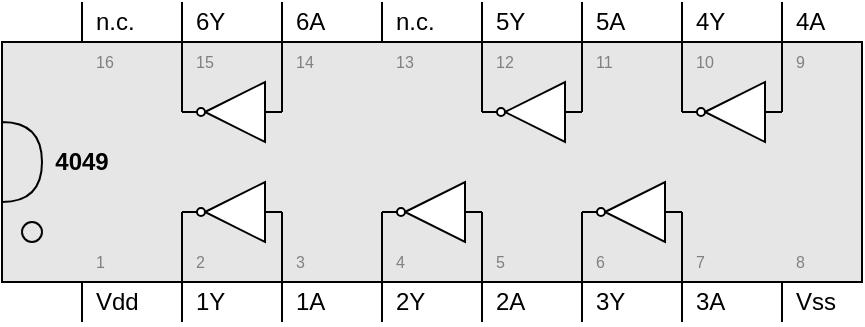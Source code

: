 <mxfile version="20.8.11" type="device" pages="8"><diagram name="4049" id="yHhl6-Wi-2-HzD2N79tJ"><mxGraphModel dx="1050" dy="581" grid="1" gridSize="10" guides="1" tooltips="1" connect="1" arrows="1" fold="1" page="1" pageScale="1" pageWidth="827" pageHeight="1169" math="0" shadow="0"><root><mxCell id="0"/><mxCell id="1" parent="0"/><mxCell id="ksI6oa4nJmGCEp3ILt24-1" value="" style="group" vertex="1" connectable="0" parent="1"><mxGeometry x="80" y="80" width="430" height="160" as="geometry"/></mxCell><mxCell id="EIfyLG-LpjyvIkmPRDcL-1" value="" style="rounded=0;whiteSpace=wrap;html=1;fillColor=#E6E6E6;" parent="ksI6oa4nJmGCEp3ILt24-1" vertex="1"><mxGeometry y="20" width="430" height="120" as="geometry"/></mxCell><mxCell id="EIfyLG-LpjyvIkmPRDcL-2" value="" style="shape=or;whiteSpace=wrap;html=1;fillColor=none;" parent="ksI6oa4nJmGCEp3ILt24-1" vertex="1"><mxGeometry y="60" width="20" height="40" as="geometry"/></mxCell><mxCell id="EIfyLG-LpjyvIkmPRDcL-5" value="" style="verticalLabelPosition=bottom;shadow=0;dashed=0;align=center;html=1;verticalAlign=top;shape=mxgraph.electrical.logic_gates.inverter_2;rotation=-180;" parent="ksI6oa4nJmGCEp3ILt24-1" vertex="1"><mxGeometry x="90" y="40" width="50" height="30" as="geometry"/></mxCell><mxCell id="EIfyLG-LpjyvIkmPRDcL-6" value="" style="verticalLabelPosition=bottom;shadow=0;dashed=0;align=center;html=1;verticalAlign=top;shape=mxgraph.electrical.logic_gates.inverter_2;rotation=-180;" parent="ksI6oa4nJmGCEp3ILt24-1" vertex="1"><mxGeometry x="90" y="90" width="50" height="30" as="geometry"/></mxCell><mxCell id="EIfyLG-LpjyvIkmPRDcL-7" value="" style="verticalLabelPosition=bottom;shadow=0;dashed=0;align=center;html=1;verticalAlign=top;shape=mxgraph.electrical.logic_gates.inverter_2;rotation=-180;" parent="ksI6oa4nJmGCEp3ILt24-1" vertex="1"><mxGeometry x="190" y="90" width="50" height="30" as="geometry"/></mxCell><mxCell id="EIfyLG-LpjyvIkmPRDcL-8" value="" style="verticalLabelPosition=bottom;shadow=0;dashed=0;align=center;html=1;verticalAlign=top;shape=mxgraph.electrical.logic_gates.inverter_2;rotation=-180;" parent="ksI6oa4nJmGCEp3ILt24-1" vertex="1"><mxGeometry x="290" y="90" width="50" height="30" as="geometry"/></mxCell><mxCell id="EIfyLG-LpjyvIkmPRDcL-11" value="" style="endArrow=none;html=1;rounded=0;" parent="ksI6oa4nJmGCEp3ILt24-1" edge="1"><mxGeometry width="50" height="50" relative="1" as="geometry"><mxPoint x="40" y="160" as="sourcePoint"/><mxPoint x="40" y="140" as="targetPoint"/></mxGeometry></mxCell><mxCell id="EIfyLG-LpjyvIkmPRDcL-12" value="" style="endArrow=none;html=1;rounded=0;" parent="ksI6oa4nJmGCEp3ILt24-1" edge="1"><mxGeometry width="50" height="50" relative="1" as="geometry"><mxPoint x="90" y="160" as="sourcePoint"/><mxPoint x="90" y="105" as="targetPoint"/></mxGeometry></mxCell><mxCell id="EIfyLG-LpjyvIkmPRDcL-13" value="" style="endArrow=none;html=1;rounded=0;" parent="ksI6oa4nJmGCEp3ILt24-1" edge="1"><mxGeometry width="50" height="50" relative="1" as="geometry"><mxPoint x="140" y="160" as="sourcePoint"/><mxPoint x="140" y="105" as="targetPoint"/></mxGeometry></mxCell><mxCell id="EIfyLG-LpjyvIkmPRDcL-14" value="" style="endArrow=none;html=1;rounded=0;" parent="ksI6oa4nJmGCEp3ILt24-1" edge="1"><mxGeometry width="50" height="50" relative="1" as="geometry"><mxPoint x="190" y="160" as="sourcePoint"/><mxPoint x="190" y="105" as="targetPoint"/></mxGeometry></mxCell><mxCell id="EIfyLG-LpjyvIkmPRDcL-15" value="" style="endArrow=none;html=1;rounded=0;" parent="ksI6oa4nJmGCEp3ILt24-1" edge="1"><mxGeometry width="50" height="50" relative="1" as="geometry"><mxPoint x="240" y="160" as="sourcePoint"/><mxPoint x="240" y="105" as="targetPoint"/></mxGeometry></mxCell><mxCell id="EIfyLG-LpjyvIkmPRDcL-16" value="" style="endArrow=none;html=1;rounded=0;" parent="ksI6oa4nJmGCEp3ILt24-1" edge="1"><mxGeometry width="50" height="50" relative="1" as="geometry"><mxPoint x="290" y="160" as="sourcePoint"/><mxPoint x="290" y="105" as="targetPoint"/></mxGeometry></mxCell><mxCell id="EIfyLG-LpjyvIkmPRDcL-17" value="" style="endArrow=none;html=1;rounded=0;" parent="ksI6oa4nJmGCEp3ILt24-1" edge="1"><mxGeometry width="50" height="50" relative="1" as="geometry"><mxPoint x="340" y="160" as="sourcePoint"/><mxPoint x="340" y="105" as="targetPoint"/></mxGeometry></mxCell><mxCell id="EIfyLG-LpjyvIkmPRDcL-18" value="" style="endArrow=none;html=1;rounded=0;" parent="ksI6oa4nJmGCEp3ILt24-1" edge="1"><mxGeometry width="50" height="50" relative="1" as="geometry"><mxPoint x="390" y="160" as="sourcePoint"/><mxPoint x="390" y="140" as="targetPoint"/></mxGeometry></mxCell><mxCell id="EIfyLG-LpjyvIkmPRDcL-19" value="" style="endArrow=none;html=1;rounded=0;" parent="ksI6oa4nJmGCEp3ILt24-1" edge="1"><mxGeometry width="50" height="50" relative="1" as="geometry"><mxPoint x="40" y="20" as="sourcePoint"/><mxPoint x="40" as="targetPoint"/></mxGeometry></mxCell><mxCell id="EIfyLG-LpjyvIkmPRDcL-20" value="" style="endArrow=none;html=1;rounded=0;" parent="ksI6oa4nJmGCEp3ILt24-1" edge="1"><mxGeometry width="50" height="50" relative="1" as="geometry"><mxPoint x="190" y="20" as="sourcePoint"/><mxPoint x="190" as="targetPoint"/></mxGeometry></mxCell><mxCell id="EIfyLG-LpjyvIkmPRDcL-21" value="" style="endArrow=none;html=1;rounded=0;" parent="ksI6oa4nJmGCEp3ILt24-1" edge="1"><mxGeometry width="50" height="50" relative="1" as="geometry"><mxPoint x="140" y="55" as="sourcePoint"/><mxPoint x="140" as="targetPoint"/></mxGeometry></mxCell><mxCell id="EIfyLG-LpjyvIkmPRDcL-22" value="" style="endArrow=none;html=1;rounded=0;" parent="ksI6oa4nJmGCEp3ILt24-1" edge="1"><mxGeometry width="50" height="50" relative="1" as="geometry"><mxPoint x="90" y="55" as="sourcePoint"/><mxPoint x="90" as="targetPoint"/></mxGeometry></mxCell><mxCell id="EIfyLG-LpjyvIkmPRDcL-23" value="" style="endArrow=none;html=1;rounded=0;" parent="ksI6oa4nJmGCEp3ILt24-1" edge="1"><mxGeometry width="50" height="50" relative="1" as="geometry"><mxPoint x="240" y="55" as="sourcePoint"/><mxPoint x="240" as="targetPoint"/></mxGeometry></mxCell><mxCell id="EIfyLG-LpjyvIkmPRDcL-24" value="" style="endArrow=none;html=1;rounded=0;" parent="ksI6oa4nJmGCEp3ILt24-1" edge="1"><mxGeometry width="50" height="50" relative="1" as="geometry"><mxPoint x="290" y="55" as="sourcePoint"/><mxPoint x="290" as="targetPoint"/></mxGeometry></mxCell><mxCell id="EIfyLG-LpjyvIkmPRDcL-25" value="" style="endArrow=none;html=1;rounded=0;" parent="ksI6oa4nJmGCEp3ILt24-1" edge="1"><mxGeometry width="50" height="50" relative="1" as="geometry"><mxPoint x="340" y="55" as="sourcePoint"/><mxPoint x="340" as="targetPoint"/></mxGeometry></mxCell><mxCell id="EIfyLG-LpjyvIkmPRDcL-26" value="" style="endArrow=none;html=1;rounded=0;" parent="ksI6oa4nJmGCEp3ILt24-1" edge="1"><mxGeometry width="50" height="50" relative="1" as="geometry"><mxPoint x="390" y="55" as="sourcePoint"/><mxPoint x="390" as="targetPoint"/></mxGeometry></mxCell><mxCell id="EIfyLG-LpjyvIkmPRDcL-27" value="" style="verticalLabelPosition=bottom;shadow=0;dashed=0;align=center;html=1;verticalAlign=top;shape=mxgraph.electrical.logic_gates.inverter_2;rotation=-180;" parent="ksI6oa4nJmGCEp3ILt24-1" vertex="1"><mxGeometry x="340" y="40" width="50" height="30" as="geometry"/></mxCell><mxCell id="EIfyLG-LpjyvIkmPRDcL-28" value="" style="verticalLabelPosition=bottom;shadow=0;dashed=0;align=center;html=1;verticalAlign=top;shape=mxgraph.electrical.logic_gates.inverter_2;rotation=-180;" parent="ksI6oa4nJmGCEp3ILt24-1" vertex="1"><mxGeometry x="240" y="40" width="50" height="30" as="geometry"/></mxCell><mxCell id="EIfyLG-LpjyvIkmPRDcL-29" value="&lt;font size=&quot;1&quot;&gt;&lt;b style=&quot;font-size: 12px;&quot;&gt;4049&lt;/b&gt;&lt;/font&gt;" style="text;html=1;strokeColor=none;fillColor=none;align=center;verticalAlign=middle;whiteSpace=wrap;rounded=0;" parent="ksI6oa4nJmGCEp3ILt24-1" vertex="1"><mxGeometry x="20" y="70" width="40" height="20" as="geometry"/></mxCell><mxCell id="EIfyLG-LpjyvIkmPRDcL-30" value="Vdd" style="text;html=1;strokeColor=none;fillColor=none;align=left;verticalAlign=middle;whiteSpace=wrap;rounded=0;fontSize=12;fontFamily=Helvetica;" parent="ksI6oa4nJmGCEp3ILt24-1" vertex="1"><mxGeometry x="45" y="140" width="30" height="20" as="geometry"/></mxCell><mxCell id="EIfyLG-LpjyvIkmPRDcL-31" value="1Y" style="text;html=1;strokeColor=none;fillColor=none;align=left;verticalAlign=middle;whiteSpace=wrap;rounded=0;fontSize=12;fontFamily=Helvetica;" parent="ksI6oa4nJmGCEp3ILt24-1" vertex="1"><mxGeometry x="95" y="140" width="30" height="20" as="geometry"/></mxCell><mxCell id="EIfyLG-LpjyvIkmPRDcL-32" value="1A" style="text;html=1;strokeColor=none;fillColor=none;align=left;verticalAlign=middle;whiteSpace=wrap;rounded=0;fontSize=12;fontFamily=Helvetica;" parent="ksI6oa4nJmGCEp3ILt24-1" vertex="1"><mxGeometry x="145" y="140" width="30" height="20" as="geometry"/></mxCell><mxCell id="EIfyLG-LpjyvIkmPRDcL-33" value="2Y" style="text;html=1;strokeColor=none;fillColor=none;align=left;verticalAlign=middle;whiteSpace=wrap;rounded=0;fontSize=12;fontFamily=Helvetica;" parent="ksI6oa4nJmGCEp3ILt24-1" vertex="1"><mxGeometry x="195" y="140" width="30" height="20" as="geometry"/></mxCell><mxCell id="EIfyLG-LpjyvIkmPRDcL-34" value="2A" style="text;html=1;strokeColor=none;fillColor=none;align=left;verticalAlign=middle;whiteSpace=wrap;rounded=0;fontSize=12;fontFamily=Helvetica;" parent="ksI6oa4nJmGCEp3ILt24-1" vertex="1"><mxGeometry x="245" y="140" width="30" height="20" as="geometry"/></mxCell><mxCell id="EIfyLG-LpjyvIkmPRDcL-35" value="3Y" style="text;html=1;strokeColor=none;fillColor=none;align=left;verticalAlign=middle;whiteSpace=wrap;rounded=0;fontSize=12;fontFamily=Helvetica;" parent="ksI6oa4nJmGCEp3ILt24-1" vertex="1"><mxGeometry x="295" y="140" width="30" height="20" as="geometry"/></mxCell><mxCell id="EIfyLG-LpjyvIkmPRDcL-36" value="3A" style="text;html=1;strokeColor=none;fillColor=none;align=left;verticalAlign=middle;whiteSpace=wrap;rounded=0;fontSize=12;fontFamily=Helvetica;" parent="ksI6oa4nJmGCEp3ILt24-1" vertex="1"><mxGeometry x="345" y="140" width="30" height="20" as="geometry"/></mxCell><mxCell id="EIfyLG-LpjyvIkmPRDcL-37" value="Vss" style="text;html=1;strokeColor=none;fillColor=none;align=left;verticalAlign=middle;whiteSpace=wrap;rounded=0;fontSize=12;fontFamily=Helvetica;" parent="ksI6oa4nJmGCEp3ILt24-1" vertex="1"><mxGeometry x="395" y="140" width="30" height="20" as="geometry"/></mxCell><mxCell id="EIfyLG-LpjyvIkmPRDcL-38" value="n.c." style="text;html=1;strokeColor=none;fillColor=none;align=left;verticalAlign=middle;whiteSpace=wrap;rounded=0;fontSize=12;fontFamily=Helvetica;" parent="ksI6oa4nJmGCEp3ILt24-1" vertex="1"><mxGeometry x="45" width="30" height="20" as="geometry"/></mxCell><mxCell id="EIfyLG-LpjyvIkmPRDcL-39" value="6Y" style="text;html=1;strokeColor=none;fillColor=none;align=left;verticalAlign=middle;whiteSpace=wrap;rounded=0;fontSize=12;fontFamily=Helvetica;" parent="ksI6oa4nJmGCEp3ILt24-1" vertex="1"><mxGeometry x="95" width="30" height="20" as="geometry"/></mxCell><mxCell id="EIfyLG-LpjyvIkmPRDcL-40" value="6A" style="text;html=1;strokeColor=none;fillColor=none;align=left;verticalAlign=middle;whiteSpace=wrap;rounded=0;fontSize=12;fontFamily=Helvetica;" parent="ksI6oa4nJmGCEp3ILt24-1" vertex="1"><mxGeometry x="145" width="30" height="20" as="geometry"/></mxCell><mxCell id="EIfyLG-LpjyvIkmPRDcL-41" value="n.c." style="text;html=1;strokeColor=none;fillColor=none;align=left;verticalAlign=middle;whiteSpace=wrap;rounded=0;fontSize=12;fontFamily=Helvetica;" parent="ksI6oa4nJmGCEp3ILt24-1" vertex="1"><mxGeometry x="195" width="30" height="20" as="geometry"/></mxCell><mxCell id="EIfyLG-LpjyvIkmPRDcL-42" value="5Y" style="text;html=1;strokeColor=none;fillColor=none;align=left;verticalAlign=middle;whiteSpace=wrap;rounded=0;fontSize=12;fontFamily=Helvetica;" parent="ksI6oa4nJmGCEp3ILt24-1" vertex="1"><mxGeometry x="245" width="30" height="20" as="geometry"/></mxCell><mxCell id="EIfyLG-LpjyvIkmPRDcL-43" value="5A" style="text;html=1;strokeColor=none;fillColor=none;align=left;verticalAlign=middle;whiteSpace=wrap;rounded=0;fontSize=12;fontFamily=Helvetica;" parent="ksI6oa4nJmGCEp3ILt24-1" vertex="1"><mxGeometry x="295" width="30" height="20" as="geometry"/></mxCell><mxCell id="EIfyLG-LpjyvIkmPRDcL-44" value="4Y" style="text;html=1;strokeColor=none;fillColor=none;align=left;verticalAlign=middle;whiteSpace=wrap;rounded=0;fontSize=12;fontFamily=Helvetica;" parent="ksI6oa4nJmGCEp3ILt24-1" vertex="1"><mxGeometry x="345" width="30" height="20" as="geometry"/></mxCell><mxCell id="EIfyLG-LpjyvIkmPRDcL-45" value="4A" style="text;html=1;strokeColor=none;fillColor=none;align=left;verticalAlign=middle;whiteSpace=wrap;rounded=0;fontSize=12;fontFamily=Helvetica;" parent="ksI6oa4nJmGCEp3ILt24-1" vertex="1"><mxGeometry x="395" width="30" height="20" as="geometry"/></mxCell><mxCell id="qf-f6lsJly6KpZ0hDq_5-2" value="" style="ellipse;whiteSpace=wrap;html=1;aspect=fixed;fontFamily=Helvetica;fontSize=12;fillColor=none;" parent="ksI6oa4nJmGCEp3ILt24-1" vertex="1"><mxGeometry x="10" y="110" width="10" height="10" as="geometry"/></mxCell><mxCell id="1V1M9OBynPcv4TDyD3H3-1" value="1" style="text;html=1;strokeColor=none;fillColor=none;align=left;verticalAlign=middle;whiteSpace=wrap;rounded=0;fontColor=#808080;fontSize=8;" vertex="1" parent="ksI6oa4nJmGCEp3ILt24-1"><mxGeometry x="45" y="120" width="25" height="20" as="geometry"/></mxCell><mxCell id="1V1M9OBynPcv4TDyD3H3-2" value="2" style="text;html=1;strokeColor=none;fillColor=none;align=left;verticalAlign=middle;whiteSpace=wrap;rounded=0;fontColor=#808080;fontSize=8;" vertex="1" parent="ksI6oa4nJmGCEp3ILt24-1"><mxGeometry x="95" y="120" width="25" height="20" as="geometry"/></mxCell><mxCell id="1V1M9OBynPcv4TDyD3H3-3" value="3" style="text;html=1;strokeColor=none;fillColor=none;align=left;verticalAlign=middle;whiteSpace=wrap;rounded=0;fontColor=#808080;fontSize=8;" vertex="1" parent="ksI6oa4nJmGCEp3ILt24-1"><mxGeometry x="145" y="120" width="25" height="20" as="geometry"/></mxCell><mxCell id="1V1M9OBynPcv4TDyD3H3-4" value="4" style="text;html=1;strokeColor=none;fillColor=none;align=left;verticalAlign=middle;whiteSpace=wrap;rounded=0;fontColor=#808080;fontSize=8;" vertex="1" parent="ksI6oa4nJmGCEp3ILt24-1"><mxGeometry x="195" y="120" width="25" height="20" as="geometry"/></mxCell><mxCell id="1V1M9OBynPcv4TDyD3H3-5" value="5" style="text;html=1;strokeColor=none;fillColor=none;align=left;verticalAlign=middle;whiteSpace=wrap;rounded=0;fontColor=#808080;fontSize=8;" vertex="1" parent="ksI6oa4nJmGCEp3ILt24-1"><mxGeometry x="245" y="120" width="25" height="20" as="geometry"/></mxCell><mxCell id="1V1M9OBynPcv4TDyD3H3-6" value="6" style="text;html=1;strokeColor=none;fillColor=none;align=left;verticalAlign=middle;whiteSpace=wrap;rounded=0;fontColor=#808080;fontSize=8;" vertex="1" parent="ksI6oa4nJmGCEp3ILt24-1"><mxGeometry x="295" y="120" width="25" height="20" as="geometry"/></mxCell><mxCell id="1V1M9OBynPcv4TDyD3H3-7" value="7" style="text;html=1;strokeColor=none;fillColor=none;align=left;verticalAlign=middle;whiteSpace=wrap;rounded=0;fontColor=#808080;fontSize=8;" vertex="1" parent="ksI6oa4nJmGCEp3ILt24-1"><mxGeometry x="345" y="120" width="25" height="20" as="geometry"/></mxCell><mxCell id="1V1M9OBynPcv4TDyD3H3-8" value="8" style="text;html=1;strokeColor=none;fillColor=none;align=left;verticalAlign=middle;whiteSpace=wrap;rounded=0;fontColor=#808080;fontSize=8;" vertex="1" parent="ksI6oa4nJmGCEp3ILt24-1"><mxGeometry x="395" y="120" width="25" height="20" as="geometry"/></mxCell><mxCell id="1V1M9OBynPcv4TDyD3H3-9" value="16" style="text;html=1;strokeColor=none;fillColor=none;align=left;verticalAlign=middle;whiteSpace=wrap;rounded=0;fontColor=#808080;fontSize=8;" vertex="1" parent="ksI6oa4nJmGCEp3ILt24-1"><mxGeometry x="45" y="20" width="25" height="20" as="geometry"/></mxCell><mxCell id="1V1M9OBynPcv4TDyD3H3-10" value="15" style="text;html=1;strokeColor=none;fillColor=none;align=left;verticalAlign=middle;whiteSpace=wrap;rounded=0;fontColor=#808080;fontSize=8;" vertex="1" parent="ksI6oa4nJmGCEp3ILt24-1"><mxGeometry x="95" y="20" width="25" height="20" as="geometry"/></mxCell><mxCell id="1V1M9OBynPcv4TDyD3H3-11" value="14" style="text;html=1;strokeColor=none;fillColor=none;align=left;verticalAlign=middle;whiteSpace=wrap;rounded=0;fontColor=#808080;fontSize=8;" vertex="1" parent="ksI6oa4nJmGCEp3ILt24-1"><mxGeometry x="145" y="20" width="25" height="20" as="geometry"/></mxCell><mxCell id="1V1M9OBynPcv4TDyD3H3-12" value="13" style="text;html=1;strokeColor=none;fillColor=none;align=left;verticalAlign=middle;whiteSpace=wrap;rounded=0;fontColor=#808080;fontSize=8;" vertex="1" parent="ksI6oa4nJmGCEp3ILt24-1"><mxGeometry x="195" y="20" width="25" height="20" as="geometry"/></mxCell><mxCell id="1V1M9OBynPcv4TDyD3H3-13" value="12" style="text;html=1;strokeColor=none;fillColor=none;align=left;verticalAlign=middle;whiteSpace=wrap;rounded=0;fontColor=#808080;fontSize=8;" vertex="1" parent="ksI6oa4nJmGCEp3ILt24-1"><mxGeometry x="245" y="20" width="25" height="20" as="geometry"/></mxCell><mxCell id="1V1M9OBynPcv4TDyD3H3-14" value="11" style="text;html=1;strokeColor=none;fillColor=none;align=left;verticalAlign=middle;whiteSpace=wrap;rounded=0;fontColor=#808080;fontSize=8;" vertex="1" parent="ksI6oa4nJmGCEp3ILt24-1"><mxGeometry x="295" y="20" width="25" height="20" as="geometry"/></mxCell><mxCell id="1V1M9OBynPcv4TDyD3H3-15" value="10" style="text;html=1;strokeColor=none;fillColor=none;align=left;verticalAlign=middle;whiteSpace=wrap;rounded=0;fontColor=#808080;fontSize=8;" vertex="1" parent="ksI6oa4nJmGCEp3ILt24-1"><mxGeometry x="345" y="20" width="25" height="20" as="geometry"/></mxCell><mxCell id="1V1M9OBynPcv4TDyD3H3-16" value="9" style="text;html=1;strokeColor=none;fillColor=none;align=left;verticalAlign=middle;whiteSpace=wrap;rounded=0;fontColor=#808080;fontSize=8;" vertex="1" parent="ksI6oa4nJmGCEp3ILt24-1"><mxGeometry x="395" y="20" width="25" height="20" as="geometry"/></mxCell></root></mxGraphModel></diagram><diagram name="4001" id="-AARCNqBwSZY8E1zWAvj"><mxGraphModel dx="1050" dy="581" grid="1" gridSize="10" guides="1" tooltips="1" connect="1" arrows="1" fold="1" page="1" pageScale="1" pageWidth="827" pageHeight="1169" math="0" shadow="0"><root><mxCell id="SfdkmxogpMTBEzH6sUZo-0"/><mxCell id="SfdkmxogpMTBEzH6sUZo-1" parent="SfdkmxogpMTBEzH6sUZo-0"/><mxCell id="Os3-JCPz6F82M6qLoQHg-0" value="" style="group" vertex="1" connectable="0" parent="SfdkmxogpMTBEzH6sUZo-1"><mxGeometry x="80" y="80" width="380" height="160" as="geometry"/></mxCell><mxCell id="SfdkmxogpMTBEzH6sUZo-2" value="" style="rounded=0;whiteSpace=wrap;html=1;fillColor=#E6E6E6;" parent="Os3-JCPz6F82M6qLoQHg-0" vertex="1"><mxGeometry y="20" width="380" height="120" as="geometry"/></mxCell><mxCell id="SfdkmxogpMTBEzH6sUZo-3" value="" style="shape=or;whiteSpace=wrap;html=1;fillColor=none;" parent="Os3-JCPz6F82M6qLoQHg-0" vertex="1"><mxGeometry y="60" width="20" height="40" as="geometry"/></mxCell><mxCell id="SfdkmxogpMTBEzH6sUZo-9" value="" style="endArrow=none;html=1;rounded=0;entryX=0;entryY=0.75;entryDx=0;entryDy=0;entryPerimeter=0;" parent="Os3-JCPz6F82M6qLoQHg-0" target="izzGudMm1vrwwvODS8_--2" edge="1"><mxGeometry width="50" height="50" relative="1" as="geometry"><mxPoint x="90" y="160" as="sourcePoint"/><mxPoint x="90" y="105" as="targetPoint"/></mxGeometry></mxCell><mxCell id="SfdkmxogpMTBEzH6sUZo-10" value="" style="endArrow=none;html=1;rounded=0;" parent="Os3-JCPz6F82M6qLoQHg-0" edge="1"><mxGeometry width="50" height="50" relative="1" as="geometry"><mxPoint x="140" y="160" as="sourcePoint"/><mxPoint x="140" y="105" as="targetPoint"/></mxGeometry></mxCell><mxCell id="SfdkmxogpMTBEzH6sUZo-11" value="" style="endArrow=none;html=1;rounded=0;" parent="Os3-JCPz6F82M6qLoQHg-0" edge="1"><mxGeometry width="50" height="50" relative="1" as="geometry"><mxPoint x="190" y="160" as="sourcePoint"/><mxPoint x="190" y="105" as="targetPoint"/></mxGeometry></mxCell><mxCell id="SfdkmxogpMTBEzH6sUZo-12" value="" style="endArrow=none;html=1;rounded=0;entryX=0;entryY=0.25;entryDx=0;entryDy=0;entryPerimeter=0;" parent="Os3-JCPz6F82M6qLoQHg-0" target="izzGudMm1vrwwvODS8_--3" edge="1"><mxGeometry width="50" height="50" relative="1" as="geometry"><mxPoint x="240" y="160" as="sourcePoint"/><mxPoint x="240" y="105" as="targetPoint"/></mxGeometry></mxCell><mxCell id="SfdkmxogpMTBEzH6sUZo-15" value="" style="endArrow=none;html=1;rounded=0;" parent="Os3-JCPz6F82M6qLoQHg-0" edge="1"><mxGeometry width="50" height="50" relative="1" as="geometry"><mxPoint x="340" y="160" as="sourcePoint"/><mxPoint x="340" y="140" as="targetPoint"/></mxGeometry></mxCell><mxCell id="SfdkmxogpMTBEzH6sUZo-16" value="" style="endArrow=none;html=1;rounded=0;" parent="Os3-JCPz6F82M6qLoQHg-0" edge="1"><mxGeometry width="50" height="50" relative="1" as="geometry"><mxPoint x="40" y="20" as="sourcePoint"/><mxPoint x="40" as="targetPoint"/></mxGeometry></mxCell><mxCell id="SfdkmxogpMTBEzH6sUZo-18" value="" style="endArrow=none;html=1;rounded=0;exitX=0;exitY=0.25;exitDx=0;exitDy=0;exitPerimeter=0;" parent="Os3-JCPz6F82M6qLoQHg-0" source="izzGudMm1vrwwvODS8_--1" edge="1"><mxGeometry width="50" height="50" relative="1" as="geometry"><mxPoint x="140" y="55" as="sourcePoint"/><mxPoint x="140" as="targetPoint"/></mxGeometry></mxCell><mxCell id="SfdkmxogpMTBEzH6sUZo-20" value="" style="endArrow=none;html=1;rounded=0;" parent="Os3-JCPz6F82M6qLoQHg-0" edge="1"><mxGeometry width="50" height="50" relative="1" as="geometry"><mxPoint x="240" y="55" as="sourcePoint"/><mxPoint x="240" as="targetPoint"/></mxGeometry></mxCell><mxCell id="SfdkmxogpMTBEzH6sUZo-21" value="" style="endArrow=none;html=1;rounded=0;exitX=0;exitY=0.75;exitDx=0;exitDy=0;exitPerimeter=0;" parent="Os3-JCPz6F82M6qLoQHg-0" source="izzGudMm1vrwwvODS8_--4" edge="1"><mxGeometry width="50" height="50" relative="1" as="geometry"><mxPoint x="290" y="55" as="sourcePoint"/><mxPoint x="290" as="targetPoint"/></mxGeometry></mxCell><mxCell id="SfdkmxogpMTBEzH6sUZo-22" value="" style="endArrow=none;html=1;rounded=0;" parent="Os3-JCPz6F82M6qLoQHg-0" edge="1"><mxGeometry width="50" height="50" relative="1" as="geometry"><mxPoint x="90" y="62" as="sourcePoint"/><mxPoint x="90" as="targetPoint"/></mxGeometry></mxCell><mxCell id="SfdkmxogpMTBEzH6sUZo-23" value="" style="endArrow=none;html=1;rounded=0;" parent="Os3-JCPz6F82M6qLoQHg-0" edge="1"><mxGeometry width="50" height="50" relative="1" as="geometry"><mxPoint x="190" y="55" as="sourcePoint"/><mxPoint x="190" as="targetPoint"/></mxGeometry></mxCell><mxCell id="SfdkmxogpMTBEzH6sUZo-26" value="&lt;font size=&quot;1&quot;&gt;&lt;b style=&quot;font-size: 12px;&quot;&gt;4001&lt;/b&gt;&lt;/font&gt;" style="text;html=1;strokeColor=none;fillColor=none;align=center;verticalAlign=middle;whiteSpace=wrap;rounded=0;" parent="Os3-JCPz6F82M6qLoQHg-0" vertex="1"><mxGeometry x="20" y="70" width="40" height="20" as="geometry"/></mxCell><mxCell id="SfdkmxogpMTBEzH6sUZo-27" value="1A" style="text;html=1;strokeColor=none;fillColor=none;align=left;verticalAlign=middle;whiteSpace=wrap;rounded=0;fontSize=12;fontFamily=Helvetica;" parent="Os3-JCPz6F82M6qLoQHg-0" vertex="1"><mxGeometry x="45" y="140" width="30" height="20" as="geometry"/></mxCell><mxCell id="SfdkmxogpMTBEzH6sUZo-28" value="1B" style="text;html=1;strokeColor=none;fillColor=none;align=left;verticalAlign=middle;whiteSpace=wrap;rounded=0;fontSize=12;fontFamily=Helvetica;" parent="Os3-JCPz6F82M6qLoQHg-0" vertex="1"><mxGeometry x="95" y="140" width="30" height="20" as="geometry"/></mxCell><mxCell id="SfdkmxogpMTBEzH6sUZo-29" value="1Y" style="text;html=1;strokeColor=none;fillColor=none;align=left;verticalAlign=middle;whiteSpace=wrap;rounded=0;fontSize=12;fontFamily=Helvetica;" parent="Os3-JCPz6F82M6qLoQHg-0" vertex="1"><mxGeometry x="145" y="140" width="30" height="20" as="geometry"/></mxCell><mxCell id="SfdkmxogpMTBEzH6sUZo-30" value="2Y" style="text;html=1;strokeColor=none;fillColor=none;align=left;verticalAlign=middle;whiteSpace=wrap;rounded=0;fontSize=12;fontFamily=Helvetica;" parent="Os3-JCPz6F82M6qLoQHg-0" vertex="1"><mxGeometry x="195" y="140" width="30" height="20" as="geometry"/></mxCell><mxCell id="SfdkmxogpMTBEzH6sUZo-31" value="2A" style="text;html=1;strokeColor=none;fillColor=none;align=left;verticalAlign=middle;whiteSpace=wrap;rounded=0;fontSize=12;fontFamily=Helvetica;" parent="Os3-JCPz6F82M6qLoQHg-0" vertex="1"><mxGeometry x="245" y="140" width="30" height="20" as="geometry"/></mxCell><mxCell id="SfdkmxogpMTBEzH6sUZo-32" value="2B" style="text;html=1;strokeColor=none;fillColor=none;align=left;verticalAlign=middle;whiteSpace=wrap;rounded=0;fontSize=12;fontFamily=Helvetica;" parent="Os3-JCPz6F82M6qLoQHg-0" vertex="1"><mxGeometry x="295" y="140" width="30" height="20" as="geometry"/></mxCell><mxCell id="SfdkmxogpMTBEzH6sUZo-33" value="Vss" style="text;html=1;strokeColor=none;fillColor=none;align=left;verticalAlign=middle;whiteSpace=wrap;rounded=0;fontSize=12;fontFamily=Helvetica;" parent="Os3-JCPz6F82M6qLoQHg-0" vertex="1"><mxGeometry x="345" y="140" width="30" height="20" as="geometry"/></mxCell><mxCell id="SfdkmxogpMTBEzH6sUZo-35" value="Vdd" style="text;html=1;strokeColor=none;fillColor=none;align=left;verticalAlign=middle;whiteSpace=wrap;rounded=0;fontSize=12;fontFamily=Helvetica;" parent="Os3-JCPz6F82M6qLoQHg-0" vertex="1"><mxGeometry x="45" width="30" height="20" as="geometry"/></mxCell><mxCell id="SfdkmxogpMTBEzH6sUZo-36" value="4B" style="text;html=1;strokeColor=none;fillColor=none;align=left;verticalAlign=middle;whiteSpace=wrap;rounded=0;fontSize=12;fontFamily=Helvetica;" parent="Os3-JCPz6F82M6qLoQHg-0" vertex="1"><mxGeometry x="95" width="30" height="20" as="geometry"/></mxCell><mxCell id="SfdkmxogpMTBEzH6sUZo-37" value="4A" style="text;html=1;strokeColor=none;fillColor=none;align=left;verticalAlign=middle;whiteSpace=wrap;rounded=0;fontSize=12;fontFamily=Helvetica;" parent="Os3-JCPz6F82M6qLoQHg-0" vertex="1"><mxGeometry x="145" width="30" height="20" as="geometry"/></mxCell><mxCell id="SfdkmxogpMTBEzH6sUZo-38" value="4Y" style="text;html=1;strokeColor=none;fillColor=none;align=left;verticalAlign=middle;whiteSpace=wrap;rounded=0;fontSize=12;fontFamily=Helvetica;" parent="Os3-JCPz6F82M6qLoQHg-0" vertex="1"><mxGeometry x="195" width="30" height="20" as="geometry"/></mxCell><mxCell id="SfdkmxogpMTBEzH6sUZo-39" value="3Y" style="text;html=1;strokeColor=none;fillColor=none;align=left;verticalAlign=middle;whiteSpace=wrap;rounded=0;fontSize=12;fontFamily=Helvetica;" parent="Os3-JCPz6F82M6qLoQHg-0" vertex="1"><mxGeometry x="245" width="30" height="20" as="geometry"/></mxCell><mxCell id="SfdkmxogpMTBEzH6sUZo-40" value="3B" style="text;html=1;strokeColor=none;fillColor=none;align=left;verticalAlign=middle;whiteSpace=wrap;rounded=0;fontSize=12;fontFamily=Helvetica;" parent="Os3-JCPz6F82M6qLoQHg-0" vertex="1"><mxGeometry x="295" width="30" height="20" as="geometry"/></mxCell><mxCell id="SfdkmxogpMTBEzH6sUZo-41" value="3A" style="text;html=1;strokeColor=none;fillColor=none;align=left;verticalAlign=middle;whiteSpace=wrap;rounded=0;fontSize=12;fontFamily=Helvetica;" parent="Os3-JCPz6F82M6qLoQHg-0" vertex="1"><mxGeometry x="345" width="30" height="20" as="geometry"/></mxCell><mxCell id="3BjF9JV_aLpOhmhWFxM6-0" value="" style="ellipse;whiteSpace=wrap;html=1;aspect=fixed;fontFamily=Helvetica;fontSize=12;fillColor=none;" parent="Os3-JCPz6F82M6qLoQHg-0" vertex="1"><mxGeometry x="10" y="110" width="10" height="10" as="geometry"/></mxCell><mxCell id="izzGudMm1vrwwvODS8_--1" value="" style="verticalLabelPosition=bottom;shadow=0;dashed=0;align=center;html=1;verticalAlign=top;shape=mxgraph.electrical.logic_gates.logic_gate;operation=or;negating=1;negSize=0.15;fontFamily=Helvetica;fontSize=12;fillColor=default;" parent="Os3-JCPz6F82M6qLoQHg-0" vertex="1"><mxGeometry x="140" y="40" width="50" height="30" as="geometry"/></mxCell><mxCell id="izzGudMm1vrwwvODS8_--2" value="" style="verticalLabelPosition=bottom;shadow=0;dashed=0;align=center;html=1;verticalAlign=top;shape=mxgraph.electrical.logic_gates.logic_gate;operation=or;negating=1;negSize=0.15;fontFamily=Helvetica;fontSize=12;fillColor=default;" parent="Os3-JCPz6F82M6qLoQHg-0" vertex="1"><mxGeometry x="90" y="90" width="50" height="30" as="geometry"/></mxCell><mxCell id="izzGudMm1vrwwvODS8_--3" value="" style="verticalLabelPosition=bottom;shadow=0;dashed=0;align=center;html=1;verticalAlign=top;shape=mxgraph.electrical.logic_gates.logic_gate;operation=or;negating=1;negSize=0.15;fontFamily=Helvetica;fontSize=12;fillColor=default;rotation=-180;" parent="Os3-JCPz6F82M6qLoQHg-0" vertex="1"><mxGeometry x="190" y="90" width="50" height="30" as="geometry"/></mxCell><mxCell id="izzGudMm1vrwwvODS8_--4" value="" style="verticalLabelPosition=bottom;shadow=0;dashed=0;align=center;html=1;verticalAlign=top;shape=mxgraph.electrical.logic_gates.logic_gate;operation=or;negating=1;negSize=0.15;fontFamily=Helvetica;fontSize=12;fillColor=default;rotation=-180;" parent="Os3-JCPz6F82M6qLoQHg-0" vertex="1"><mxGeometry x="240" y="40" width="50" height="30" as="geometry"/></mxCell><mxCell id="izzGudMm1vrwwvODS8_--6" value="" style="endArrow=none;html=1;rounded=0;" parent="Os3-JCPz6F82M6qLoQHg-0" edge="1"><mxGeometry width="50" height="50" relative="1" as="geometry"><mxPoint x="340" y="62" as="sourcePoint"/><mxPoint x="340" as="targetPoint"/></mxGeometry></mxCell><mxCell id="izzGudMm1vrwwvODS8_--7" value="" style="endArrow=none;html=1;rounded=0;" parent="Os3-JCPz6F82M6qLoQHg-0" edge="1"><mxGeometry width="50" height="50" relative="1" as="geometry"><mxPoint x="290" y="160" as="sourcePoint"/><mxPoint x="290" y="98" as="targetPoint"/></mxGeometry></mxCell><mxCell id="izzGudMm1vrwwvODS8_--8" value="" style="endArrow=none;html=1;rounded=0;" parent="Os3-JCPz6F82M6qLoQHg-0" edge="1"><mxGeometry width="50" height="50" relative="1" as="geometry"><mxPoint x="40" y="160" as="sourcePoint"/><mxPoint x="40" y="98" as="targetPoint"/></mxGeometry></mxCell><mxCell id="izzGudMm1vrwwvODS8_--9" value="" style="endArrow=none;html=1;rounded=0;fontFamily=Helvetica;fontSize=12;entryX=0;entryY=0.25;entryDx=0;entryDy=0;entryPerimeter=0;" parent="Os3-JCPz6F82M6qLoQHg-0" target="izzGudMm1vrwwvODS8_--2" edge="1"><mxGeometry width="50" height="50" relative="1" as="geometry"><mxPoint x="40" y="98" as="sourcePoint"/><mxPoint x="90" y="143" as="targetPoint"/></mxGeometry></mxCell><mxCell id="izzGudMm1vrwwvODS8_--17" value="" style="endArrow=none;html=1;rounded=0;fontFamily=Helvetica;fontSize=12;entryX=0;entryY=0.75;entryDx=0;entryDy=0;entryPerimeter=0;" parent="Os3-JCPz6F82M6qLoQHg-0" target="izzGudMm1vrwwvODS8_--1" edge="1"><mxGeometry width="50" height="50" relative="1" as="geometry"><mxPoint x="90" y="62" as="sourcePoint"/><mxPoint x="130" y="32" as="targetPoint"/></mxGeometry></mxCell><mxCell id="izzGudMm1vrwwvODS8_--19" value="" style="endArrow=none;html=1;rounded=0;fontFamily=Helvetica;fontSize=12;exitX=0;exitY=0.25;exitDx=0;exitDy=0;exitPerimeter=0;" parent="Os3-JCPz6F82M6qLoQHg-0" source="izzGudMm1vrwwvODS8_--4" edge="1"><mxGeometry width="50" height="50" relative="1" as="geometry"><mxPoint x="210" y="92" as="sourcePoint"/><mxPoint x="340" y="62" as="targetPoint"/></mxGeometry></mxCell><mxCell id="izzGudMm1vrwwvODS8_--20" value="" style="endArrow=none;html=1;rounded=0;fontFamily=Helvetica;fontSize=12;exitX=0;exitY=0.75;exitDx=0;exitDy=0;exitPerimeter=0;" parent="Os3-JCPz6F82M6qLoQHg-0" source="izzGudMm1vrwwvODS8_--3" edge="1"><mxGeometry width="50" height="50" relative="1" as="geometry"><mxPoint x="190" y="98" as="sourcePoint"/><mxPoint x="290" y="98" as="targetPoint"/></mxGeometry></mxCell><mxCell id="nhtyDuXEJQ1EP87hS8Gw-0" value="1" style="text;html=1;strokeColor=none;fillColor=none;align=left;verticalAlign=middle;whiteSpace=wrap;rounded=0;fontColor=#808080;fontSize=8;" vertex="1" parent="Os3-JCPz6F82M6qLoQHg-0"><mxGeometry x="45" y="120" width="25" height="20" as="geometry"/></mxCell><mxCell id="nhtyDuXEJQ1EP87hS8Gw-1" value="2" style="text;html=1;strokeColor=none;fillColor=none;align=left;verticalAlign=middle;whiteSpace=wrap;rounded=0;fontColor=#808080;fontSize=8;" vertex="1" parent="Os3-JCPz6F82M6qLoQHg-0"><mxGeometry x="95" y="120" width="25" height="20" as="geometry"/></mxCell><mxCell id="nhtyDuXEJQ1EP87hS8Gw-2" value="3" style="text;html=1;strokeColor=none;fillColor=none;align=left;verticalAlign=middle;whiteSpace=wrap;rounded=0;fontColor=#808080;fontSize=8;" vertex="1" parent="Os3-JCPz6F82M6qLoQHg-0"><mxGeometry x="145" y="120" width="25" height="20" as="geometry"/></mxCell><mxCell id="nhtyDuXEJQ1EP87hS8Gw-3" value="4" style="text;html=1;strokeColor=none;fillColor=none;align=left;verticalAlign=middle;whiteSpace=wrap;rounded=0;fontColor=#808080;fontSize=8;" vertex="1" parent="Os3-JCPz6F82M6qLoQHg-0"><mxGeometry x="195" y="120" width="25" height="20" as="geometry"/></mxCell><mxCell id="nhtyDuXEJQ1EP87hS8Gw-4" value="5" style="text;html=1;strokeColor=none;fillColor=none;align=left;verticalAlign=middle;whiteSpace=wrap;rounded=0;fontColor=#808080;fontSize=8;" vertex="1" parent="Os3-JCPz6F82M6qLoQHg-0"><mxGeometry x="245" y="120" width="25" height="20" as="geometry"/></mxCell><mxCell id="nhtyDuXEJQ1EP87hS8Gw-5" value="6" style="text;html=1;strokeColor=none;fillColor=none;align=left;verticalAlign=middle;whiteSpace=wrap;rounded=0;fontColor=#808080;fontSize=8;" vertex="1" parent="Os3-JCPz6F82M6qLoQHg-0"><mxGeometry x="295" y="120" width="25" height="20" as="geometry"/></mxCell><mxCell id="nhtyDuXEJQ1EP87hS8Gw-6" value="7" style="text;html=1;strokeColor=none;fillColor=none;align=left;verticalAlign=middle;whiteSpace=wrap;rounded=0;fontColor=#808080;fontSize=8;" vertex="1" parent="Os3-JCPz6F82M6qLoQHg-0"><mxGeometry x="345" y="120" width="25" height="20" as="geometry"/></mxCell><mxCell id="nhtyDuXEJQ1EP87hS8Gw-7" value="14" style="text;html=1;strokeColor=none;fillColor=none;align=left;verticalAlign=middle;whiteSpace=wrap;rounded=0;fontColor=#808080;fontSize=8;" vertex="1" parent="Os3-JCPz6F82M6qLoQHg-0"><mxGeometry x="45" y="20" width="25" height="20" as="geometry"/></mxCell><mxCell id="nhtyDuXEJQ1EP87hS8Gw-8" value="13" style="text;html=1;strokeColor=none;fillColor=none;align=left;verticalAlign=middle;whiteSpace=wrap;rounded=0;fontColor=#808080;fontSize=8;" vertex="1" parent="Os3-JCPz6F82M6qLoQHg-0"><mxGeometry x="95" y="20" width="25" height="20" as="geometry"/></mxCell><mxCell id="nhtyDuXEJQ1EP87hS8Gw-9" value="12" style="text;html=1;strokeColor=none;fillColor=none;align=left;verticalAlign=middle;whiteSpace=wrap;rounded=0;fontColor=#808080;fontSize=8;" vertex="1" parent="Os3-JCPz6F82M6qLoQHg-0"><mxGeometry x="145" y="20" width="25" height="20" as="geometry"/></mxCell><mxCell id="nhtyDuXEJQ1EP87hS8Gw-10" value="11" style="text;html=1;strokeColor=none;fillColor=none;align=left;verticalAlign=middle;whiteSpace=wrap;rounded=0;fontColor=#808080;fontSize=8;" vertex="1" parent="Os3-JCPz6F82M6qLoQHg-0"><mxGeometry x="195" y="20" width="25" height="20" as="geometry"/></mxCell><mxCell id="nhtyDuXEJQ1EP87hS8Gw-11" value="10" style="text;html=1;strokeColor=none;fillColor=none;align=left;verticalAlign=middle;whiteSpace=wrap;rounded=0;fontColor=#808080;fontSize=8;" vertex="1" parent="Os3-JCPz6F82M6qLoQHg-0"><mxGeometry x="245" y="20" width="25" height="20" as="geometry"/></mxCell><mxCell id="nhtyDuXEJQ1EP87hS8Gw-12" value="9" style="text;html=1;strokeColor=none;fillColor=none;align=left;verticalAlign=middle;whiteSpace=wrap;rounded=0;fontColor=#808080;fontSize=8;" vertex="1" parent="Os3-JCPz6F82M6qLoQHg-0"><mxGeometry x="295" y="20" width="25" height="20" as="geometry"/></mxCell><mxCell id="nhtyDuXEJQ1EP87hS8Gw-13" value="8" style="text;html=1;strokeColor=none;fillColor=none;align=left;verticalAlign=middle;whiteSpace=wrap;rounded=0;fontColor=#808080;fontSize=8;" vertex="1" parent="Os3-JCPz6F82M6qLoQHg-0"><mxGeometry x="345" y="20" width="25" height="20" as="geometry"/></mxCell></root></mxGraphModel></diagram><diagram name="4011" id="V5Xb4tAWDcwk6xaAvLf8"><mxGraphModel dx="1050" dy="581" grid="1" gridSize="10" guides="1" tooltips="1" connect="1" arrows="1" fold="1" page="1" pageScale="1" pageWidth="827" pageHeight="1169" math="0" shadow="0"><root><mxCell id="_FqYTLttE5XDJZBE8ElV-0"/><mxCell id="_FqYTLttE5XDJZBE8ElV-1" parent="_FqYTLttE5XDJZBE8ElV-0"/><mxCell id="fnVsRgMhHDgSxw0pSSRM-4" value="" style="group" vertex="1" connectable="0" parent="_FqYTLttE5XDJZBE8ElV-1"><mxGeometry x="80" y="80" width="380" height="160" as="geometry"/></mxCell><mxCell id="_FqYTLttE5XDJZBE8ElV-2" value="" style="rounded=0;whiteSpace=wrap;html=1;fillColor=#E6E6E6;" vertex="1" parent="fnVsRgMhHDgSxw0pSSRM-4"><mxGeometry y="20" width="380" height="120" as="geometry"/></mxCell><mxCell id="_FqYTLttE5XDJZBE8ElV-3" value="" style="shape=or;whiteSpace=wrap;html=1;fillColor=none;" vertex="1" parent="fnVsRgMhHDgSxw0pSSRM-4"><mxGeometry y="60" width="20" height="40" as="geometry"/></mxCell><mxCell id="_FqYTLttE5XDJZBE8ElV-4" value="" style="endArrow=none;html=1;rounded=0;entryX=0;entryY=0.75;entryDx=0;entryDy=0;entryPerimeter=0;" edge="1" parent="fnVsRgMhHDgSxw0pSSRM-4"><mxGeometry width="50" height="50" relative="1" as="geometry"><mxPoint x="90" y="160" as="sourcePoint"/><mxPoint x="90" y="112.5" as="targetPoint"/></mxGeometry></mxCell><mxCell id="_FqYTLttE5XDJZBE8ElV-5" value="" style="endArrow=none;html=1;rounded=0;" edge="1" parent="fnVsRgMhHDgSxw0pSSRM-4"><mxGeometry width="50" height="50" relative="1" as="geometry"><mxPoint x="140" y="160" as="sourcePoint"/><mxPoint x="140" y="105" as="targetPoint"/></mxGeometry></mxCell><mxCell id="_FqYTLttE5XDJZBE8ElV-6" value="" style="endArrow=none;html=1;rounded=0;" edge="1" parent="fnVsRgMhHDgSxw0pSSRM-4"><mxGeometry width="50" height="50" relative="1" as="geometry"><mxPoint x="190" y="160" as="sourcePoint"/><mxPoint x="190" y="105" as="targetPoint"/></mxGeometry></mxCell><mxCell id="_FqYTLttE5XDJZBE8ElV-7" value="" style="endArrow=none;html=1;rounded=0;entryX=0;entryY=0.25;entryDx=0;entryDy=0;entryPerimeter=0;" edge="1" parent="fnVsRgMhHDgSxw0pSSRM-4"><mxGeometry width="50" height="50" relative="1" as="geometry"><mxPoint x="240" y="160" as="sourcePoint"/><mxPoint x="240" y="112.5" as="targetPoint"/></mxGeometry></mxCell><mxCell id="_FqYTLttE5XDJZBE8ElV-8" value="" style="endArrow=none;html=1;rounded=0;" edge="1" parent="fnVsRgMhHDgSxw0pSSRM-4"><mxGeometry width="50" height="50" relative="1" as="geometry"><mxPoint x="340" y="160" as="sourcePoint"/><mxPoint x="340" y="140" as="targetPoint"/></mxGeometry></mxCell><mxCell id="_FqYTLttE5XDJZBE8ElV-9" value="" style="endArrow=none;html=1;rounded=0;" edge="1" parent="fnVsRgMhHDgSxw0pSSRM-4"><mxGeometry width="50" height="50" relative="1" as="geometry"><mxPoint x="40" y="20" as="sourcePoint"/><mxPoint x="40" as="targetPoint"/></mxGeometry></mxCell><mxCell id="_FqYTLttE5XDJZBE8ElV-10" value="" style="endArrow=none;html=1;rounded=0;exitX=0;exitY=0.25;exitDx=0;exitDy=0;exitPerimeter=0;" edge="1" parent="fnVsRgMhHDgSxw0pSSRM-4"><mxGeometry width="50" height="50" relative="1" as="geometry"><mxPoint x="140" y="47.5" as="sourcePoint"/><mxPoint x="140" as="targetPoint"/></mxGeometry></mxCell><mxCell id="_FqYTLttE5XDJZBE8ElV-11" value="" style="endArrow=none;html=1;rounded=0;" edge="1" parent="fnVsRgMhHDgSxw0pSSRM-4"><mxGeometry width="50" height="50" relative="1" as="geometry"><mxPoint x="240" y="55" as="sourcePoint"/><mxPoint x="240" as="targetPoint"/></mxGeometry></mxCell><mxCell id="_FqYTLttE5XDJZBE8ElV-12" value="" style="endArrow=none;html=1;rounded=0;exitX=0;exitY=0.75;exitDx=0;exitDy=0;exitPerimeter=0;" edge="1" parent="fnVsRgMhHDgSxw0pSSRM-4"><mxGeometry width="50" height="50" relative="1" as="geometry"><mxPoint x="290" y="47.5" as="sourcePoint"/><mxPoint x="290" as="targetPoint"/></mxGeometry></mxCell><mxCell id="_FqYTLttE5XDJZBE8ElV-13" value="" style="endArrow=none;html=1;rounded=0;" edge="1" parent="fnVsRgMhHDgSxw0pSSRM-4"><mxGeometry width="50" height="50" relative="1" as="geometry"><mxPoint x="90" y="62" as="sourcePoint"/><mxPoint x="90" as="targetPoint"/></mxGeometry></mxCell><mxCell id="_FqYTLttE5XDJZBE8ElV-14" value="" style="endArrow=none;html=1;rounded=0;" edge="1" parent="fnVsRgMhHDgSxw0pSSRM-4"><mxGeometry width="50" height="50" relative="1" as="geometry"><mxPoint x="190" y="55" as="sourcePoint"/><mxPoint x="190" as="targetPoint"/></mxGeometry></mxCell><mxCell id="_FqYTLttE5XDJZBE8ElV-15" value="&lt;font size=&quot;1&quot;&gt;&lt;b style=&quot;font-size: 12px;&quot;&gt;4011&lt;/b&gt;&lt;/font&gt;" style="text;html=1;strokeColor=none;fillColor=none;align=center;verticalAlign=middle;whiteSpace=wrap;rounded=0;" vertex="1" parent="fnVsRgMhHDgSxw0pSSRM-4"><mxGeometry x="20" y="70" width="40" height="20" as="geometry"/></mxCell><mxCell id="_FqYTLttE5XDJZBE8ElV-16" value="1A" style="text;html=1;strokeColor=none;fillColor=none;align=left;verticalAlign=middle;whiteSpace=wrap;rounded=0;fontSize=12;fontFamily=Helvetica;" vertex="1" parent="fnVsRgMhHDgSxw0pSSRM-4"><mxGeometry x="45" y="140" width="30" height="20" as="geometry"/></mxCell><mxCell id="_FqYTLttE5XDJZBE8ElV-17" value="1B" style="text;html=1;strokeColor=none;fillColor=none;align=left;verticalAlign=middle;whiteSpace=wrap;rounded=0;fontSize=12;fontFamily=Helvetica;" vertex="1" parent="fnVsRgMhHDgSxw0pSSRM-4"><mxGeometry x="95" y="140" width="30" height="20" as="geometry"/></mxCell><mxCell id="_FqYTLttE5XDJZBE8ElV-18" value="1Y" style="text;html=1;strokeColor=none;fillColor=none;align=left;verticalAlign=middle;whiteSpace=wrap;rounded=0;fontSize=12;fontFamily=Helvetica;" vertex="1" parent="fnVsRgMhHDgSxw0pSSRM-4"><mxGeometry x="145" y="140" width="30" height="20" as="geometry"/></mxCell><mxCell id="_FqYTLttE5XDJZBE8ElV-19" value="2Y" style="text;html=1;strokeColor=none;fillColor=none;align=left;verticalAlign=middle;whiteSpace=wrap;rounded=0;fontSize=12;fontFamily=Helvetica;" vertex="1" parent="fnVsRgMhHDgSxw0pSSRM-4"><mxGeometry x="195" y="140" width="30" height="20" as="geometry"/></mxCell><mxCell id="_FqYTLttE5XDJZBE8ElV-20" value="2A" style="text;html=1;strokeColor=none;fillColor=none;align=left;verticalAlign=middle;whiteSpace=wrap;rounded=0;fontSize=12;fontFamily=Helvetica;" vertex="1" parent="fnVsRgMhHDgSxw0pSSRM-4"><mxGeometry x="245" y="140" width="30" height="20" as="geometry"/></mxCell><mxCell id="_FqYTLttE5XDJZBE8ElV-21" value="2B" style="text;html=1;strokeColor=none;fillColor=none;align=left;verticalAlign=middle;whiteSpace=wrap;rounded=0;fontSize=12;fontFamily=Helvetica;" vertex="1" parent="fnVsRgMhHDgSxw0pSSRM-4"><mxGeometry x="295" y="140" width="30" height="20" as="geometry"/></mxCell><mxCell id="_FqYTLttE5XDJZBE8ElV-22" value="Vss" style="text;html=1;strokeColor=none;fillColor=none;align=left;verticalAlign=middle;whiteSpace=wrap;rounded=0;fontSize=12;fontFamily=Helvetica;" vertex="1" parent="fnVsRgMhHDgSxw0pSSRM-4"><mxGeometry x="345" y="140" width="30" height="20" as="geometry"/></mxCell><mxCell id="_FqYTLttE5XDJZBE8ElV-23" value="Vdd" style="text;html=1;strokeColor=none;fillColor=none;align=left;verticalAlign=middle;whiteSpace=wrap;rounded=0;fontSize=12;fontFamily=Helvetica;" vertex="1" parent="fnVsRgMhHDgSxw0pSSRM-4"><mxGeometry x="45" width="30" height="20" as="geometry"/></mxCell><mxCell id="_FqYTLttE5XDJZBE8ElV-24" value="4B" style="text;html=1;strokeColor=none;fillColor=none;align=left;verticalAlign=middle;whiteSpace=wrap;rounded=0;fontSize=12;fontFamily=Helvetica;" vertex="1" parent="fnVsRgMhHDgSxw0pSSRM-4"><mxGeometry x="95" width="30" height="20" as="geometry"/></mxCell><mxCell id="_FqYTLttE5XDJZBE8ElV-25" value="4A" style="text;html=1;strokeColor=none;fillColor=none;align=left;verticalAlign=middle;whiteSpace=wrap;rounded=0;fontSize=12;fontFamily=Helvetica;" vertex="1" parent="fnVsRgMhHDgSxw0pSSRM-4"><mxGeometry x="145" width="30" height="20" as="geometry"/></mxCell><mxCell id="_FqYTLttE5XDJZBE8ElV-26" value="4Y" style="text;html=1;strokeColor=none;fillColor=none;align=left;verticalAlign=middle;whiteSpace=wrap;rounded=0;fontSize=12;fontFamily=Helvetica;" vertex="1" parent="fnVsRgMhHDgSxw0pSSRM-4"><mxGeometry x="195" width="30" height="20" as="geometry"/></mxCell><mxCell id="_FqYTLttE5XDJZBE8ElV-27" value="3Y" style="text;html=1;strokeColor=none;fillColor=none;align=left;verticalAlign=middle;whiteSpace=wrap;rounded=0;fontSize=12;fontFamily=Helvetica;" vertex="1" parent="fnVsRgMhHDgSxw0pSSRM-4"><mxGeometry x="245" width="30" height="20" as="geometry"/></mxCell><mxCell id="_FqYTLttE5XDJZBE8ElV-28" value="3B" style="text;html=1;strokeColor=none;fillColor=none;align=left;verticalAlign=middle;whiteSpace=wrap;rounded=0;fontSize=12;fontFamily=Helvetica;" vertex="1" parent="fnVsRgMhHDgSxw0pSSRM-4"><mxGeometry x="295" width="30" height="20" as="geometry"/></mxCell><mxCell id="_FqYTLttE5XDJZBE8ElV-29" value="3A" style="text;html=1;strokeColor=none;fillColor=none;align=left;verticalAlign=middle;whiteSpace=wrap;rounded=0;fontSize=12;fontFamily=Helvetica;" vertex="1" parent="fnVsRgMhHDgSxw0pSSRM-4"><mxGeometry x="345" width="30" height="20" as="geometry"/></mxCell><mxCell id="_FqYTLttE5XDJZBE8ElV-30" value="" style="ellipse;whiteSpace=wrap;html=1;aspect=fixed;fontFamily=Helvetica;fontSize=12;fillColor=none;" vertex="1" parent="fnVsRgMhHDgSxw0pSSRM-4"><mxGeometry x="10" y="110" width="10" height="10" as="geometry"/></mxCell><mxCell id="_FqYTLttE5XDJZBE8ElV-35" value="" style="endArrow=none;html=1;rounded=0;" edge="1" parent="fnVsRgMhHDgSxw0pSSRM-4"><mxGeometry width="50" height="50" relative="1" as="geometry"><mxPoint x="340" y="62" as="sourcePoint"/><mxPoint x="340" as="targetPoint"/></mxGeometry></mxCell><mxCell id="_FqYTLttE5XDJZBE8ElV-36" value="" style="endArrow=none;html=1;rounded=0;" edge="1" parent="fnVsRgMhHDgSxw0pSSRM-4"><mxGeometry width="50" height="50" relative="1" as="geometry"><mxPoint x="290" y="160" as="sourcePoint"/><mxPoint x="290" y="98" as="targetPoint"/></mxGeometry></mxCell><mxCell id="_FqYTLttE5XDJZBE8ElV-37" value="" style="endArrow=none;html=1;rounded=0;" edge="1" parent="fnVsRgMhHDgSxw0pSSRM-4"><mxGeometry width="50" height="50" relative="1" as="geometry"><mxPoint x="40" y="160" as="sourcePoint"/><mxPoint x="40" y="98" as="targetPoint"/></mxGeometry></mxCell><mxCell id="_FqYTLttE5XDJZBE8ElV-38" value="" style="endArrow=none;html=1;rounded=0;fontFamily=Helvetica;fontSize=12;entryX=0;entryY=0.25;entryDx=0;entryDy=0;entryPerimeter=0;" edge="1" parent="fnVsRgMhHDgSxw0pSSRM-4"><mxGeometry width="50" height="50" relative="1" as="geometry"><mxPoint x="40" y="98" as="sourcePoint"/><mxPoint x="90" y="97.5" as="targetPoint"/></mxGeometry></mxCell><mxCell id="_FqYTLttE5XDJZBE8ElV-39" value="" style="endArrow=none;html=1;rounded=0;fontFamily=Helvetica;fontSize=12;entryX=0;entryY=0.75;entryDx=0;entryDy=0;entryPerimeter=0;" edge="1" parent="fnVsRgMhHDgSxw0pSSRM-4"><mxGeometry width="50" height="50" relative="1" as="geometry"><mxPoint x="90" y="62" as="sourcePoint"/><mxPoint x="140" y="62.5" as="targetPoint"/></mxGeometry></mxCell><mxCell id="_FqYTLttE5XDJZBE8ElV-40" value="" style="endArrow=none;html=1;rounded=0;fontFamily=Helvetica;fontSize=12;exitX=0;exitY=0.25;exitDx=0;exitDy=0;exitPerimeter=0;" edge="1" parent="fnVsRgMhHDgSxw0pSSRM-4"><mxGeometry width="50" height="50" relative="1" as="geometry"><mxPoint x="290" y="62.5" as="sourcePoint"/><mxPoint x="340" y="62" as="targetPoint"/></mxGeometry></mxCell><mxCell id="_FqYTLttE5XDJZBE8ElV-41" value="" style="endArrow=none;html=1;rounded=0;fontFamily=Helvetica;fontSize=12;exitX=0;exitY=0.75;exitDx=0;exitDy=0;exitPerimeter=0;" edge="1" parent="fnVsRgMhHDgSxw0pSSRM-4"><mxGeometry width="50" height="50" relative="1" as="geometry"><mxPoint x="240" y="97.5" as="sourcePoint"/><mxPoint x="290" y="98" as="targetPoint"/></mxGeometry></mxCell><mxCell id="_FqYTLttE5XDJZBE8ElV-42" value="1" style="text;html=1;strokeColor=none;fillColor=none;align=left;verticalAlign=middle;whiteSpace=wrap;rounded=0;fontColor=#808080;fontSize=8;" vertex="1" parent="fnVsRgMhHDgSxw0pSSRM-4"><mxGeometry x="45" y="120" width="25" height="20" as="geometry"/></mxCell><mxCell id="_FqYTLttE5XDJZBE8ElV-43" value="2" style="text;html=1;strokeColor=none;fillColor=none;align=left;verticalAlign=middle;whiteSpace=wrap;rounded=0;fontColor=#808080;fontSize=8;" vertex="1" parent="fnVsRgMhHDgSxw0pSSRM-4"><mxGeometry x="95" y="120" width="25" height="20" as="geometry"/></mxCell><mxCell id="_FqYTLttE5XDJZBE8ElV-44" value="3" style="text;html=1;strokeColor=none;fillColor=none;align=left;verticalAlign=middle;whiteSpace=wrap;rounded=0;fontColor=#808080;fontSize=8;" vertex="1" parent="fnVsRgMhHDgSxw0pSSRM-4"><mxGeometry x="145" y="120" width="25" height="20" as="geometry"/></mxCell><mxCell id="_FqYTLttE5XDJZBE8ElV-45" value="4" style="text;html=1;strokeColor=none;fillColor=none;align=left;verticalAlign=middle;whiteSpace=wrap;rounded=0;fontColor=#808080;fontSize=8;" vertex="1" parent="fnVsRgMhHDgSxw0pSSRM-4"><mxGeometry x="195" y="120" width="25" height="20" as="geometry"/></mxCell><mxCell id="_FqYTLttE5XDJZBE8ElV-46" value="5" style="text;html=1;strokeColor=none;fillColor=none;align=left;verticalAlign=middle;whiteSpace=wrap;rounded=0;fontColor=#808080;fontSize=8;" vertex="1" parent="fnVsRgMhHDgSxw0pSSRM-4"><mxGeometry x="245" y="120" width="25" height="20" as="geometry"/></mxCell><mxCell id="_FqYTLttE5XDJZBE8ElV-47" value="6" style="text;html=1;strokeColor=none;fillColor=none;align=left;verticalAlign=middle;whiteSpace=wrap;rounded=0;fontColor=#808080;fontSize=8;" vertex="1" parent="fnVsRgMhHDgSxw0pSSRM-4"><mxGeometry x="295" y="120" width="25" height="20" as="geometry"/></mxCell><mxCell id="_FqYTLttE5XDJZBE8ElV-48" value="7" style="text;html=1;strokeColor=none;fillColor=none;align=left;verticalAlign=middle;whiteSpace=wrap;rounded=0;fontColor=#808080;fontSize=8;" vertex="1" parent="fnVsRgMhHDgSxw0pSSRM-4"><mxGeometry x="345" y="120" width="25" height="20" as="geometry"/></mxCell><mxCell id="_FqYTLttE5XDJZBE8ElV-49" value="14" style="text;html=1;strokeColor=none;fillColor=none;align=left;verticalAlign=middle;whiteSpace=wrap;rounded=0;fontColor=#808080;fontSize=8;" vertex="1" parent="fnVsRgMhHDgSxw0pSSRM-4"><mxGeometry x="45" y="20" width="25" height="20" as="geometry"/></mxCell><mxCell id="_FqYTLttE5XDJZBE8ElV-50" value="13" style="text;html=1;strokeColor=none;fillColor=none;align=left;verticalAlign=middle;whiteSpace=wrap;rounded=0;fontColor=#808080;fontSize=8;" vertex="1" parent="fnVsRgMhHDgSxw0pSSRM-4"><mxGeometry x="95" y="20" width="25" height="20" as="geometry"/></mxCell><mxCell id="_FqYTLttE5XDJZBE8ElV-51" value="12" style="text;html=1;strokeColor=none;fillColor=none;align=left;verticalAlign=middle;whiteSpace=wrap;rounded=0;fontColor=#808080;fontSize=8;" vertex="1" parent="fnVsRgMhHDgSxw0pSSRM-4"><mxGeometry x="145" y="20" width="25" height="20" as="geometry"/></mxCell><mxCell id="_FqYTLttE5XDJZBE8ElV-52" value="11" style="text;html=1;strokeColor=none;fillColor=none;align=left;verticalAlign=middle;whiteSpace=wrap;rounded=0;fontColor=#808080;fontSize=8;" vertex="1" parent="fnVsRgMhHDgSxw0pSSRM-4"><mxGeometry x="195" y="20" width="25" height="20" as="geometry"/></mxCell><mxCell id="_FqYTLttE5XDJZBE8ElV-53" value="10" style="text;html=1;strokeColor=none;fillColor=none;align=left;verticalAlign=middle;whiteSpace=wrap;rounded=0;fontColor=#808080;fontSize=8;" vertex="1" parent="fnVsRgMhHDgSxw0pSSRM-4"><mxGeometry x="245" y="20" width="25" height="20" as="geometry"/></mxCell><mxCell id="_FqYTLttE5XDJZBE8ElV-54" value="9" style="text;html=1;strokeColor=none;fillColor=none;align=left;verticalAlign=middle;whiteSpace=wrap;rounded=0;fontColor=#808080;fontSize=8;" vertex="1" parent="fnVsRgMhHDgSxw0pSSRM-4"><mxGeometry x="295" y="20" width="25" height="20" as="geometry"/></mxCell><mxCell id="_FqYTLttE5XDJZBE8ElV-55" value="8" style="text;html=1;strokeColor=none;fillColor=none;align=left;verticalAlign=middle;whiteSpace=wrap;rounded=0;fontColor=#808080;fontSize=8;" vertex="1" parent="fnVsRgMhHDgSxw0pSSRM-4"><mxGeometry x="345" y="20" width="25" height="20" as="geometry"/></mxCell><mxCell id="fnVsRgMhHDgSxw0pSSRM-0" value="" style="verticalLabelPosition=bottom;shadow=0;dashed=0;align=center;html=1;verticalAlign=top;shape=mxgraph.electrical.logic_gates.logic_gate;operation=and;negating=1;negSize=0.15;fontSize=8;fontColor=#808080;" vertex="1" parent="fnVsRgMhHDgSxw0pSSRM-4"><mxGeometry x="140" y="40" width="50" height="30" as="geometry"/></mxCell><mxCell id="fnVsRgMhHDgSxw0pSSRM-1" value="" style="verticalLabelPosition=bottom;shadow=0;dashed=0;align=center;html=1;verticalAlign=top;shape=mxgraph.electrical.logic_gates.logic_gate;operation=and;negating=1;negSize=0.15;fontSize=8;fontColor=#808080;" vertex="1" parent="fnVsRgMhHDgSxw0pSSRM-4"><mxGeometry x="90" y="90" width="50" height="30" as="geometry"/></mxCell><mxCell id="fnVsRgMhHDgSxw0pSSRM-2" value="" style="verticalLabelPosition=bottom;shadow=0;dashed=0;align=center;html=1;verticalAlign=top;shape=mxgraph.electrical.logic_gates.logic_gate;operation=and;negating=1;negSize=0.15;fontSize=8;fontColor=#808080;rotation=-180;" vertex="1" parent="fnVsRgMhHDgSxw0pSSRM-4"><mxGeometry x="240" y="40" width="50" height="30" as="geometry"/></mxCell><mxCell id="fnVsRgMhHDgSxw0pSSRM-3" value="" style="verticalLabelPosition=bottom;shadow=0;dashed=0;align=center;html=1;verticalAlign=top;shape=mxgraph.electrical.logic_gates.logic_gate;operation=and;negating=1;negSize=0.15;fontSize=8;fontColor=#808080;rotation=-180;" vertex="1" parent="fnVsRgMhHDgSxw0pSSRM-4"><mxGeometry x="190" y="90" width="50" height="30" as="geometry"/></mxCell></root></mxGraphModel></diagram><diagram name="4070" id="DyXKLKl1my0EUGdQAWVX"><mxGraphModel dx="1050" dy="581" grid="1" gridSize="10" guides="1" tooltips="1" connect="1" arrows="1" fold="1" page="1" pageScale="1" pageWidth="827" pageHeight="1169" math="0" shadow="0"><root><mxCell id="KVk0lnpkiN47SO2nxaZL-0"/><mxCell id="KVk0lnpkiN47SO2nxaZL-1" parent="KVk0lnpkiN47SO2nxaZL-0"/><mxCell id="Jdm1QnAQo4GwbtTq4OaO-4" value="" style="group" vertex="1" connectable="0" parent="KVk0lnpkiN47SO2nxaZL-1"><mxGeometry x="80" y="80" width="380" height="160" as="geometry"/></mxCell><mxCell id="KVk0lnpkiN47SO2nxaZL-2" value="" style="rounded=0;whiteSpace=wrap;html=1;fillColor=#E6E6E6;" vertex="1" parent="Jdm1QnAQo4GwbtTq4OaO-4"><mxGeometry y="20" width="380" height="120" as="geometry"/></mxCell><mxCell id="KVk0lnpkiN47SO2nxaZL-3" value="" style="shape=or;whiteSpace=wrap;html=1;fillColor=none;" vertex="1" parent="Jdm1QnAQo4GwbtTq4OaO-4"><mxGeometry y="60" width="20" height="40" as="geometry"/></mxCell><mxCell id="KVk0lnpkiN47SO2nxaZL-4" value="" style="endArrow=none;html=1;rounded=0;entryX=0;entryY=0.75;entryDx=0;entryDy=0;entryPerimeter=0;" edge="1" parent="Jdm1QnAQo4GwbtTq4OaO-4"><mxGeometry width="50" height="50" relative="1" as="geometry"><mxPoint x="90" y="160" as="sourcePoint"/><mxPoint x="90" y="112.5" as="targetPoint"/></mxGeometry></mxCell><mxCell id="KVk0lnpkiN47SO2nxaZL-5" value="" style="endArrow=none;html=1;rounded=0;" edge="1" parent="Jdm1QnAQo4GwbtTq4OaO-4"><mxGeometry width="50" height="50" relative="1" as="geometry"><mxPoint x="140" y="160" as="sourcePoint"/><mxPoint x="140" y="105" as="targetPoint"/></mxGeometry></mxCell><mxCell id="KVk0lnpkiN47SO2nxaZL-6" value="" style="endArrow=none;html=1;rounded=0;" edge="1" parent="Jdm1QnAQo4GwbtTq4OaO-4"><mxGeometry width="50" height="50" relative="1" as="geometry"><mxPoint x="190" y="160" as="sourcePoint"/><mxPoint x="190" y="105" as="targetPoint"/></mxGeometry></mxCell><mxCell id="KVk0lnpkiN47SO2nxaZL-7" value="" style="endArrow=none;html=1;rounded=0;entryX=0;entryY=0.25;entryDx=0;entryDy=0;entryPerimeter=0;" edge="1" parent="Jdm1QnAQo4GwbtTq4OaO-4"><mxGeometry width="50" height="50" relative="1" as="geometry"><mxPoint x="240" y="160" as="sourcePoint"/><mxPoint x="240" y="112.5" as="targetPoint"/></mxGeometry></mxCell><mxCell id="KVk0lnpkiN47SO2nxaZL-8" value="" style="endArrow=none;html=1;rounded=0;" edge="1" parent="Jdm1QnAQo4GwbtTq4OaO-4"><mxGeometry width="50" height="50" relative="1" as="geometry"><mxPoint x="340" y="160" as="sourcePoint"/><mxPoint x="340" y="140" as="targetPoint"/></mxGeometry></mxCell><mxCell id="KVk0lnpkiN47SO2nxaZL-9" value="" style="endArrow=none;html=1;rounded=0;" edge="1" parent="Jdm1QnAQo4GwbtTq4OaO-4"><mxGeometry width="50" height="50" relative="1" as="geometry"><mxPoint x="40" y="20" as="sourcePoint"/><mxPoint x="40" as="targetPoint"/></mxGeometry></mxCell><mxCell id="KVk0lnpkiN47SO2nxaZL-10" value="" style="endArrow=none;html=1;rounded=0;exitX=0;exitY=0.25;exitDx=0;exitDy=0;exitPerimeter=0;" edge="1" parent="Jdm1QnAQo4GwbtTq4OaO-4"><mxGeometry width="50" height="50" relative="1" as="geometry"><mxPoint x="140" y="47.5" as="sourcePoint"/><mxPoint x="140" as="targetPoint"/></mxGeometry></mxCell><mxCell id="KVk0lnpkiN47SO2nxaZL-11" value="" style="endArrow=none;html=1;rounded=0;" edge="1" parent="Jdm1QnAQo4GwbtTq4OaO-4"><mxGeometry width="50" height="50" relative="1" as="geometry"><mxPoint x="240" y="55" as="sourcePoint"/><mxPoint x="240" as="targetPoint"/></mxGeometry></mxCell><mxCell id="KVk0lnpkiN47SO2nxaZL-12" value="" style="endArrow=none;html=1;rounded=0;exitX=0;exitY=0.75;exitDx=0;exitDy=0;exitPerimeter=0;" edge="1" parent="Jdm1QnAQo4GwbtTq4OaO-4"><mxGeometry width="50" height="50" relative="1" as="geometry"><mxPoint x="290" y="47.5" as="sourcePoint"/><mxPoint x="290" as="targetPoint"/></mxGeometry></mxCell><mxCell id="KVk0lnpkiN47SO2nxaZL-13" value="" style="endArrow=none;html=1;rounded=0;" edge="1" parent="Jdm1QnAQo4GwbtTq4OaO-4"><mxGeometry width="50" height="50" relative="1" as="geometry"><mxPoint x="90" y="62" as="sourcePoint"/><mxPoint x="90" as="targetPoint"/></mxGeometry></mxCell><mxCell id="KVk0lnpkiN47SO2nxaZL-14" value="" style="endArrow=none;html=1;rounded=0;" edge="1" parent="Jdm1QnAQo4GwbtTq4OaO-4"><mxGeometry width="50" height="50" relative="1" as="geometry"><mxPoint x="190" y="55" as="sourcePoint"/><mxPoint x="190" as="targetPoint"/></mxGeometry></mxCell><mxCell id="KVk0lnpkiN47SO2nxaZL-15" value="&lt;font size=&quot;1&quot;&gt;&lt;b style=&quot;font-size: 12px;&quot;&gt;4070&lt;/b&gt;&lt;/font&gt;" style="text;html=1;strokeColor=none;fillColor=none;align=center;verticalAlign=middle;whiteSpace=wrap;rounded=0;" vertex="1" parent="Jdm1QnAQo4GwbtTq4OaO-4"><mxGeometry x="20" y="70" width="40" height="20" as="geometry"/></mxCell><mxCell id="KVk0lnpkiN47SO2nxaZL-16" value="1A" style="text;html=1;strokeColor=none;fillColor=none;align=left;verticalAlign=middle;whiteSpace=wrap;rounded=0;fontSize=12;fontFamily=Helvetica;" vertex="1" parent="Jdm1QnAQo4GwbtTq4OaO-4"><mxGeometry x="45" y="140" width="30" height="20" as="geometry"/></mxCell><mxCell id="KVk0lnpkiN47SO2nxaZL-17" value="1B" style="text;html=1;strokeColor=none;fillColor=none;align=left;verticalAlign=middle;whiteSpace=wrap;rounded=0;fontSize=12;fontFamily=Helvetica;" vertex="1" parent="Jdm1QnAQo4GwbtTq4OaO-4"><mxGeometry x="95" y="140" width="30" height="20" as="geometry"/></mxCell><mxCell id="KVk0lnpkiN47SO2nxaZL-18" value="1Y" style="text;html=1;strokeColor=none;fillColor=none;align=left;verticalAlign=middle;whiteSpace=wrap;rounded=0;fontSize=12;fontFamily=Helvetica;" vertex="1" parent="Jdm1QnAQo4GwbtTq4OaO-4"><mxGeometry x="145" y="140" width="30" height="20" as="geometry"/></mxCell><mxCell id="KVk0lnpkiN47SO2nxaZL-19" value="2Y" style="text;html=1;strokeColor=none;fillColor=none;align=left;verticalAlign=middle;whiteSpace=wrap;rounded=0;fontSize=12;fontFamily=Helvetica;" vertex="1" parent="Jdm1QnAQo4GwbtTq4OaO-4"><mxGeometry x="195" y="140" width="30" height="20" as="geometry"/></mxCell><mxCell id="KVk0lnpkiN47SO2nxaZL-20" value="2A" style="text;html=1;strokeColor=none;fillColor=none;align=left;verticalAlign=middle;whiteSpace=wrap;rounded=0;fontSize=12;fontFamily=Helvetica;" vertex="1" parent="Jdm1QnAQo4GwbtTq4OaO-4"><mxGeometry x="245" y="140" width="30" height="20" as="geometry"/></mxCell><mxCell id="KVk0lnpkiN47SO2nxaZL-21" value="2B" style="text;html=1;strokeColor=none;fillColor=none;align=left;verticalAlign=middle;whiteSpace=wrap;rounded=0;fontSize=12;fontFamily=Helvetica;" vertex="1" parent="Jdm1QnAQo4GwbtTq4OaO-4"><mxGeometry x="295" y="140" width="30" height="20" as="geometry"/></mxCell><mxCell id="KVk0lnpkiN47SO2nxaZL-22" value="Vss" style="text;html=1;strokeColor=none;fillColor=none;align=left;verticalAlign=middle;whiteSpace=wrap;rounded=0;fontSize=12;fontFamily=Helvetica;" vertex="1" parent="Jdm1QnAQo4GwbtTq4OaO-4"><mxGeometry x="345" y="140" width="30" height="20" as="geometry"/></mxCell><mxCell id="KVk0lnpkiN47SO2nxaZL-23" value="Vdd" style="text;html=1;strokeColor=none;fillColor=none;align=left;verticalAlign=middle;whiteSpace=wrap;rounded=0;fontSize=12;fontFamily=Helvetica;" vertex="1" parent="Jdm1QnAQo4GwbtTq4OaO-4"><mxGeometry x="45" width="30" height="20" as="geometry"/></mxCell><mxCell id="KVk0lnpkiN47SO2nxaZL-24" value="4B" style="text;html=1;strokeColor=none;fillColor=none;align=left;verticalAlign=middle;whiteSpace=wrap;rounded=0;fontSize=12;fontFamily=Helvetica;" vertex="1" parent="Jdm1QnAQo4GwbtTq4OaO-4"><mxGeometry x="95" width="30" height="20" as="geometry"/></mxCell><mxCell id="KVk0lnpkiN47SO2nxaZL-25" value="4A" style="text;html=1;strokeColor=none;fillColor=none;align=left;verticalAlign=middle;whiteSpace=wrap;rounded=0;fontSize=12;fontFamily=Helvetica;" vertex="1" parent="Jdm1QnAQo4GwbtTq4OaO-4"><mxGeometry x="145" width="30" height="20" as="geometry"/></mxCell><mxCell id="KVk0lnpkiN47SO2nxaZL-26" value="4Y" style="text;html=1;strokeColor=none;fillColor=none;align=left;verticalAlign=middle;whiteSpace=wrap;rounded=0;fontSize=12;fontFamily=Helvetica;" vertex="1" parent="Jdm1QnAQo4GwbtTq4OaO-4"><mxGeometry x="195" width="30" height="20" as="geometry"/></mxCell><mxCell id="KVk0lnpkiN47SO2nxaZL-27" value="3Y" style="text;html=1;strokeColor=none;fillColor=none;align=left;verticalAlign=middle;whiteSpace=wrap;rounded=0;fontSize=12;fontFamily=Helvetica;" vertex="1" parent="Jdm1QnAQo4GwbtTq4OaO-4"><mxGeometry x="245" width="30" height="20" as="geometry"/></mxCell><mxCell id="KVk0lnpkiN47SO2nxaZL-28" value="3B" style="text;html=1;strokeColor=none;fillColor=none;align=left;verticalAlign=middle;whiteSpace=wrap;rounded=0;fontSize=12;fontFamily=Helvetica;" vertex="1" parent="Jdm1QnAQo4GwbtTq4OaO-4"><mxGeometry x="295" width="30" height="20" as="geometry"/></mxCell><mxCell id="KVk0lnpkiN47SO2nxaZL-29" value="3A" style="text;html=1;strokeColor=none;fillColor=none;align=left;verticalAlign=middle;whiteSpace=wrap;rounded=0;fontSize=12;fontFamily=Helvetica;" vertex="1" parent="Jdm1QnAQo4GwbtTq4OaO-4"><mxGeometry x="345" width="30" height="20" as="geometry"/></mxCell><mxCell id="KVk0lnpkiN47SO2nxaZL-30" value="" style="ellipse;whiteSpace=wrap;html=1;aspect=fixed;fontFamily=Helvetica;fontSize=12;fillColor=none;" vertex="1" parent="Jdm1QnAQo4GwbtTq4OaO-4"><mxGeometry x="10" y="110" width="10" height="10" as="geometry"/></mxCell><mxCell id="KVk0lnpkiN47SO2nxaZL-35" value="" style="endArrow=none;html=1;rounded=0;" edge="1" parent="Jdm1QnAQo4GwbtTq4OaO-4"><mxGeometry width="50" height="50" relative="1" as="geometry"><mxPoint x="340" y="62" as="sourcePoint"/><mxPoint x="340" as="targetPoint"/></mxGeometry></mxCell><mxCell id="KVk0lnpkiN47SO2nxaZL-36" value="" style="endArrow=none;html=1;rounded=0;" edge="1" parent="Jdm1QnAQo4GwbtTq4OaO-4"><mxGeometry width="50" height="50" relative="1" as="geometry"><mxPoint x="290" y="160" as="sourcePoint"/><mxPoint x="290" y="98" as="targetPoint"/></mxGeometry></mxCell><mxCell id="KVk0lnpkiN47SO2nxaZL-37" value="" style="endArrow=none;html=1;rounded=0;" edge="1" parent="Jdm1QnAQo4GwbtTq4OaO-4"><mxGeometry width="50" height="50" relative="1" as="geometry"><mxPoint x="40" y="160" as="sourcePoint"/><mxPoint x="40" y="98" as="targetPoint"/></mxGeometry></mxCell><mxCell id="KVk0lnpkiN47SO2nxaZL-38" value="" style="endArrow=none;html=1;rounded=0;fontFamily=Helvetica;fontSize=12;entryX=0;entryY=0.25;entryDx=0;entryDy=0;entryPerimeter=0;" edge="1" parent="Jdm1QnAQo4GwbtTq4OaO-4"><mxGeometry width="50" height="50" relative="1" as="geometry"><mxPoint x="40" y="98" as="sourcePoint"/><mxPoint x="90" y="97.5" as="targetPoint"/></mxGeometry></mxCell><mxCell id="KVk0lnpkiN47SO2nxaZL-39" value="" style="endArrow=none;html=1;rounded=0;fontFamily=Helvetica;fontSize=12;entryX=0;entryY=0.75;entryDx=0;entryDy=0;entryPerimeter=0;" edge="1" parent="Jdm1QnAQo4GwbtTq4OaO-4"><mxGeometry width="50" height="50" relative="1" as="geometry"><mxPoint x="90" y="62" as="sourcePoint"/><mxPoint x="140" y="62.5" as="targetPoint"/></mxGeometry></mxCell><mxCell id="KVk0lnpkiN47SO2nxaZL-40" value="" style="endArrow=none;html=1;rounded=0;fontFamily=Helvetica;fontSize=12;exitX=0;exitY=0.25;exitDx=0;exitDy=0;exitPerimeter=0;" edge="1" parent="Jdm1QnAQo4GwbtTq4OaO-4"><mxGeometry width="50" height="50" relative="1" as="geometry"><mxPoint x="290" y="62.5" as="sourcePoint"/><mxPoint x="340" y="62" as="targetPoint"/></mxGeometry></mxCell><mxCell id="KVk0lnpkiN47SO2nxaZL-41" value="" style="endArrow=none;html=1;rounded=0;fontFamily=Helvetica;fontSize=12;exitX=0;exitY=0.75;exitDx=0;exitDy=0;exitPerimeter=0;" edge="1" parent="Jdm1QnAQo4GwbtTq4OaO-4"><mxGeometry width="50" height="50" relative="1" as="geometry"><mxPoint x="240" y="97.5" as="sourcePoint"/><mxPoint x="290" y="98" as="targetPoint"/></mxGeometry></mxCell><mxCell id="KVk0lnpkiN47SO2nxaZL-42" value="1" style="text;html=1;strokeColor=none;fillColor=none;align=left;verticalAlign=middle;whiteSpace=wrap;rounded=0;fontColor=#808080;fontSize=8;" vertex="1" parent="Jdm1QnAQo4GwbtTq4OaO-4"><mxGeometry x="45" y="120" width="25" height="20" as="geometry"/></mxCell><mxCell id="KVk0lnpkiN47SO2nxaZL-43" value="2" style="text;html=1;strokeColor=none;fillColor=none;align=left;verticalAlign=middle;whiteSpace=wrap;rounded=0;fontColor=#808080;fontSize=8;" vertex="1" parent="Jdm1QnAQo4GwbtTq4OaO-4"><mxGeometry x="95" y="120" width="25" height="20" as="geometry"/></mxCell><mxCell id="KVk0lnpkiN47SO2nxaZL-44" value="3" style="text;html=1;strokeColor=none;fillColor=none;align=left;verticalAlign=middle;whiteSpace=wrap;rounded=0;fontColor=#808080;fontSize=8;" vertex="1" parent="Jdm1QnAQo4GwbtTq4OaO-4"><mxGeometry x="145" y="120" width="25" height="20" as="geometry"/></mxCell><mxCell id="KVk0lnpkiN47SO2nxaZL-45" value="4" style="text;html=1;strokeColor=none;fillColor=none;align=left;verticalAlign=middle;whiteSpace=wrap;rounded=0;fontColor=#808080;fontSize=8;" vertex="1" parent="Jdm1QnAQo4GwbtTq4OaO-4"><mxGeometry x="195" y="120" width="25" height="20" as="geometry"/></mxCell><mxCell id="KVk0lnpkiN47SO2nxaZL-46" value="5" style="text;html=1;strokeColor=none;fillColor=none;align=left;verticalAlign=middle;whiteSpace=wrap;rounded=0;fontColor=#808080;fontSize=8;" vertex="1" parent="Jdm1QnAQo4GwbtTq4OaO-4"><mxGeometry x="245" y="120" width="25" height="20" as="geometry"/></mxCell><mxCell id="KVk0lnpkiN47SO2nxaZL-47" value="6" style="text;html=1;strokeColor=none;fillColor=none;align=left;verticalAlign=middle;whiteSpace=wrap;rounded=0;fontColor=#808080;fontSize=8;" vertex="1" parent="Jdm1QnAQo4GwbtTq4OaO-4"><mxGeometry x="295" y="120" width="25" height="20" as="geometry"/></mxCell><mxCell id="KVk0lnpkiN47SO2nxaZL-48" value="7" style="text;html=1;strokeColor=none;fillColor=none;align=left;verticalAlign=middle;whiteSpace=wrap;rounded=0;fontColor=#808080;fontSize=8;" vertex="1" parent="Jdm1QnAQo4GwbtTq4OaO-4"><mxGeometry x="345" y="120" width="25" height="20" as="geometry"/></mxCell><mxCell id="KVk0lnpkiN47SO2nxaZL-49" value="14" style="text;html=1;strokeColor=none;fillColor=none;align=left;verticalAlign=middle;whiteSpace=wrap;rounded=0;fontColor=#808080;fontSize=8;" vertex="1" parent="Jdm1QnAQo4GwbtTq4OaO-4"><mxGeometry x="45" y="20" width="25" height="20" as="geometry"/></mxCell><mxCell id="KVk0lnpkiN47SO2nxaZL-50" value="13" style="text;html=1;strokeColor=none;fillColor=none;align=left;verticalAlign=middle;whiteSpace=wrap;rounded=0;fontColor=#808080;fontSize=8;" vertex="1" parent="Jdm1QnAQo4GwbtTq4OaO-4"><mxGeometry x="95" y="20" width="25" height="20" as="geometry"/></mxCell><mxCell id="KVk0lnpkiN47SO2nxaZL-51" value="12" style="text;html=1;strokeColor=none;fillColor=none;align=left;verticalAlign=middle;whiteSpace=wrap;rounded=0;fontColor=#808080;fontSize=8;" vertex="1" parent="Jdm1QnAQo4GwbtTq4OaO-4"><mxGeometry x="145" y="20" width="25" height="20" as="geometry"/></mxCell><mxCell id="KVk0lnpkiN47SO2nxaZL-52" value="11" style="text;html=1;strokeColor=none;fillColor=none;align=left;verticalAlign=middle;whiteSpace=wrap;rounded=0;fontColor=#808080;fontSize=8;" vertex="1" parent="Jdm1QnAQo4GwbtTq4OaO-4"><mxGeometry x="195" y="20" width="25" height="20" as="geometry"/></mxCell><mxCell id="KVk0lnpkiN47SO2nxaZL-53" value="10" style="text;html=1;strokeColor=none;fillColor=none;align=left;verticalAlign=middle;whiteSpace=wrap;rounded=0;fontColor=#808080;fontSize=8;" vertex="1" parent="Jdm1QnAQo4GwbtTq4OaO-4"><mxGeometry x="245" y="20" width="25" height="20" as="geometry"/></mxCell><mxCell id="KVk0lnpkiN47SO2nxaZL-54" value="9" style="text;html=1;strokeColor=none;fillColor=none;align=left;verticalAlign=middle;whiteSpace=wrap;rounded=0;fontColor=#808080;fontSize=8;" vertex="1" parent="Jdm1QnAQo4GwbtTq4OaO-4"><mxGeometry x="295" y="20" width="25" height="20" as="geometry"/></mxCell><mxCell id="KVk0lnpkiN47SO2nxaZL-55" value="8" style="text;html=1;strokeColor=none;fillColor=none;align=left;verticalAlign=middle;whiteSpace=wrap;rounded=0;fontColor=#808080;fontSize=8;" vertex="1" parent="Jdm1QnAQo4GwbtTq4OaO-4"><mxGeometry x="345" y="20" width="25" height="20" as="geometry"/></mxCell><mxCell id="Jdm1QnAQo4GwbtTq4OaO-0" value="" style="verticalLabelPosition=bottom;shadow=0;dashed=0;align=center;html=1;verticalAlign=top;shape=mxgraph.electrical.logic_gates.logic_gate;operation=xor;fontSize=8;fontColor=#808080;" vertex="1" parent="Jdm1QnAQo4GwbtTq4OaO-4"><mxGeometry x="90" y="90" width="50" height="30" as="geometry"/></mxCell><mxCell id="Jdm1QnAQo4GwbtTq4OaO-1" value="" style="verticalLabelPosition=bottom;shadow=0;dashed=0;align=center;html=1;verticalAlign=top;shape=mxgraph.electrical.logic_gates.logic_gate;operation=xor;fontSize=8;fontColor=#808080;" vertex="1" parent="Jdm1QnAQo4GwbtTq4OaO-4"><mxGeometry x="140" y="40" width="50" height="30" as="geometry"/></mxCell><mxCell id="Jdm1QnAQo4GwbtTq4OaO-2" value="" style="verticalLabelPosition=bottom;shadow=0;dashed=0;align=center;html=1;verticalAlign=top;shape=mxgraph.electrical.logic_gates.logic_gate;operation=xor;fontSize=8;fontColor=#808080;rotation=-180;" vertex="1" parent="Jdm1QnAQo4GwbtTq4OaO-4"><mxGeometry x="190" y="90" width="50" height="30" as="geometry"/></mxCell><mxCell id="Jdm1QnAQo4GwbtTq4OaO-3" value="" style="verticalLabelPosition=bottom;shadow=0;dashed=0;align=center;html=1;verticalAlign=top;shape=mxgraph.electrical.logic_gates.logic_gate;operation=xor;fontSize=8;fontColor=#808080;rotation=-180;" vertex="1" parent="Jdm1QnAQo4GwbtTq4OaO-4"><mxGeometry x="240" y="40" width="50" height="30" as="geometry"/></mxCell></root></mxGraphModel></diagram><diagram name="4071" id="8C1pYKWLTLG42oy2791B"><mxGraphModel dx="1050" dy="581" grid="1" gridSize="10" guides="1" tooltips="1" connect="1" arrows="1" fold="1" page="1" pageScale="1" pageWidth="827" pageHeight="1169" math="0" shadow="0"><root><mxCell id="kOEIOAdiJHEMILpjV5G8-0"/><mxCell id="kOEIOAdiJHEMILpjV5G8-1" parent="kOEIOAdiJHEMILpjV5G8-0"/><mxCell id="otF3USDtualN9JsHW6Wv-4" value="" style="group" vertex="1" connectable="0" parent="kOEIOAdiJHEMILpjV5G8-1"><mxGeometry x="80" y="80" width="380" height="160" as="geometry"/></mxCell><mxCell id="kOEIOAdiJHEMILpjV5G8-2" value="" style="rounded=0;whiteSpace=wrap;html=1;fillColor=#E6E6E6;" vertex="1" parent="otF3USDtualN9JsHW6Wv-4"><mxGeometry y="20" width="380" height="120" as="geometry"/></mxCell><mxCell id="kOEIOAdiJHEMILpjV5G8-3" value="" style="shape=or;whiteSpace=wrap;html=1;fillColor=none;" vertex="1" parent="otF3USDtualN9JsHW6Wv-4"><mxGeometry y="60" width="20" height="40" as="geometry"/></mxCell><mxCell id="kOEIOAdiJHEMILpjV5G8-4" value="" style="endArrow=none;html=1;rounded=0;entryX=0;entryY=0.75;entryDx=0;entryDy=0;entryPerimeter=0;" edge="1" parent="otF3USDtualN9JsHW6Wv-4"><mxGeometry width="50" height="50" relative="1" as="geometry"><mxPoint x="90" y="160" as="sourcePoint"/><mxPoint x="90" y="112.5" as="targetPoint"/></mxGeometry></mxCell><mxCell id="kOEIOAdiJHEMILpjV5G8-5" value="" style="endArrow=none;html=1;rounded=0;" edge="1" parent="otF3USDtualN9JsHW6Wv-4"><mxGeometry width="50" height="50" relative="1" as="geometry"><mxPoint x="140" y="160" as="sourcePoint"/><mxPoint x="140" y="105" as="targetPoint"/></mxGeometry></mxCell><mxCell id="kOEIOAdiJHEMILpjV5G8-6" value="" style="endArrow=none;html=1;rounded=0;" edge="1" parent="otF3USDtualN9JsHW6Wv-4"><mxGeometry width="50" height="50" relative="1" as="geometry"><mxPoint x="190" y="160" as="sourcePoint"/><mxPoint x="190" y="105" as="targetPoint"/></mxGeometry></mxCell><mxCell id="kOEIOAdiJHEMILpjV5G8-7" value="" style="endArrow=none;html=1;rounded=0;entryX=0;entryY=0.25;entryDx=0;entryDy=0;entryPerimeter=0;" edge="1" parent="otF3USDtualN9JsHW6Wv-4"><mxGeometry width="50" height="50" relative="1" as="geometry"><mxPoint x="240" y="160" as="sourcePoint"/><mxPoint x="240" y="112.5" as="targetPoint"/></mxGeometry></mxCell><mxCell id="kOEIOAdiJHEMILpjV5G8-8" value="" style="endArrow=none;html=1;rounded=0;" edge="1" parent="otF3USDtualN9JsHW6Wv-4"><mxGeometry width="50" height="50" relative="1" as="geometry"><mxPoint x="340" y="160" as="sourcePoint"/><mxPoint x="340" y="140" as="targetPoint"/></mxGeometry></mxCell><mxCell id="kOEIOAdiJHEMILpjV5G8-9" value="" style="endArrow=none;html=1;rounded=0;" edge="1" parent="otF3USDtualN9JsHW6Wv-4"><mxGeometry width="50" height="50" relative="1" as="geometry"><mxPoint x="40" y="20" as="sourcePoint"/><mxPoint x="40" as="targetPoint"/></mxGeometry></mxCell><mxCell id="kOEIOAdiJHEMILpjV5G8-10" value="" style="endArrow=none;html=1;rounded=0;exitX=0;exitY=0.25;exitDx=0;exitDy=0;exitPerimeter=0;" edge="1" parent="otF3USDtualN9JsHW6Wv-4"><mxGeometry width="50" height="50" relative="1" as="geometry"><mxPoint x="140" y="47.5" as="sourcePoint"/><mxPoint x="140" as="targetPoint"/></mxGeometry></mxCell><mxCell id="kOEIOAdiJHEMILpjV5G8-11" value="" style="endArrow=none;html=1;rounded=0;" edge="1" parent="otF3USDtualN9JsHW6Wv-4"><mxGeometry width="50" height="50" relative="1" as="geometry"><mxPoint x="240" y="55" as="sourcePoint"/><mxPoint x="240" as="targetPoint"/></mxGeometry></mxCell><mxCell id="kOEIOAdiJHEMILpjV5G8-12" value="" style="endArrow=none;html=1;rounded=0;exitX=0;exitY=0.75;exitDx=0;exitDy=0;exitPerimeter=0;" edge="1" parent="otF3USDtualN9JsHW6Wv-4"><mxGeometry width="50" height="50" relative="1" as="geometry"><mxPoint x="290" y="47.5" as="sourcePoint"/><mxPoint x="290" as="targetPoint"/></mxGeometry></mxCell><mxCell id="kOEIOAdiJHEMILpjV5G8-13" value="" style="endArrow=none;html=1;rounded=0;" edge="1" parent="otF3USDtualN9JsHW6Wv-4"><mxGeometry width="50" height="50" relative="1" as="geometry"><mxPoint x="90" y="62" as="sourcePoint"/><mxPoint x="90" as="targetPoint"/></mxGeometry></mxCell><mxCell id="kOEIOAdiJHEMILpjV5G8-14" value="" style="endArrow=none;html=1;rounded=0;" edge="1" parent="otF3USDtualN9JsHW6Wv-4"><mxGeometry width="50" height="50" relative="1" as="geometry"><mxPoint x="190" y="55" as="sourcePoint"/><mxPoint x="190" as="targetPoint"/></mxGeometry></mxCell><mxCell id="kOEIOAdiJHEMILpjV5G8-15" value="&lt;font size=&quot;1&quot;&gt;&lt;b style=&quot;font-size: 12px;&quot;&gt;4071&lt;/b&gt;&lt;/font&gt;" style="text;html=1;strokeColor=none;fillColor=none;align=center;verticalAlign=middle;whiteSpace=wrap;rounded=0;" vertex="1" parent="otF3USDtualN9JsHW6Wv-4"><mxGeometry x="20" y="70" width="40" height="20" as="geometry"/></mxCell><mxCell id="kOEIOAdiJHEMILpjV5G8-16" value="1A" style="text;html=1;strokeColor=none;fillColor=none;align=left;verticalAlign=middle;whiteSpace=wrap;rounded=0;fontSize=12;fontFamily=Helvetica;" vertex="1" parent="otF3USDtualN9JsHW6Wv-4"><mxGeometry x="45" y="140" width="30" height="20" as="geometry"/></mxCell><mxCell id="kOEIOAdiJHEMILpjV5G8-17" value="1B" style="text;html=1;strokeColor=none;fillColor=none;align=left;verticalAlign=middle;whiteSpace=wrap;rounded=0;fontSize=12;fontFamily=Helvetica;" vertex="1" parent="otF3USDtualN9JsHW6Wv-4"><mxGeometry x="95" y="140" width="30" height="20" as="geometry"/></mxCell><mxCell id="kOEIOAdiJHEMILpjV5G8-18" value="1Y" style="text;html=1;strokeColor=none;fillColor=none;align=left;verticalAlign=middle;whiteSpace=wrap;rounded=0;fontSize=12;fontFamily=Helvetica;" vertex="1" parent="otF3USDtualN9JsHW6Wv-4"><mxGeometry x="145" y="140" width="30" height="20" as="geometry"/></mxCell><mxCell id="kOEIOAdiJHEMILpjV5G8-19" value="2Y" style="text;html=1;strokeColor=none;fillColor=none;align=left;verticalAlign=middle;whiteSpace=wrap;rounded=0;fontSize=12;fontFamily=Helvetica;" vertex="1" parent="otF3USDtualN9JsHW6Wv-4"><mxGeometry x="195" y="140" width="30" height="20" as="geometry"/></mxCell><mxCell id="kOEIOAdiJHEMILpjV5G8-20" value="2A" style="text;html=1;strokeColor=none;fillColor=none;align=left;verticalAlign=middle;whiteSpace=wrap;rounded=0;fontSize=12;fontFamily=Helvetica;" vertex="1" parent="otF3USDtualN9JsHW6Wv-4"><mxGeometry x="245" y="140" width="30" height="20" as="geometry"/></mxCell><mxCell id="kOEIOAdiJHEMILpjV5G8-21" value="2B" style="text;html=1;strokeColor=none;fillColor=none;align=left;verticalAlign=middle;whiteSpace=wrap;rounded=0;fontSize=12;fontFamily=Helvetica;" vertex="1" parent="otF3USDtualN9JsHW6Wv-4"><mxGeometry x="295" y="140" width="30" height="20" as="geometry"/></mxCell><mxCell id="kOEIOAdiJHEMILpjV5G8-22" value="Vss" style="text;html=1;strokeColor=none;fillColor=none;align=left;verticalAlign=middle;whiteSpace=wrap;rounded=0;fontSize=12;fontFamily=Helvetica;" vertex="1" parent="otF3USDtualN9JsHW6Wv-4"><mxGeometry x="345" y="140" width="30" height="20" as="geometry"/></mxCell><mxCell id="kOEIOAdiJHEMILpjV5G8-23" value="Vdd" style="text;html=1;strokeColor=none;fillColor=none;align=left;verticalAlign=middle;whiteSpace=wrap;rounded=0;fontSize=12;fontFamily=Helvetica;" vertex="1" parent="otF3USDtualN9JsHW6Wv-4"><mxGeometry x="45" width="30" height="20" as="geometry"/></mxCell><mxCell id="kOEIOAdiJHEMILpjV5G8-24" value="4B" style="text;html=1;strokeColor=none;fillColor=none;align=left;verticalAlign=middle;whiteSpace=wrap;rounded=0;fontSize=12;fontFamily=Helvetica;" vertex="1" parent="otF3USDtualN9JsHW6Wv-4"><mxGeometry x="95" width="30" height="20" as="geometry"/></mxCell><mxCell id="kOEIOAdiJHEMILpjV5G8-25" value="4A" style="text;html=1;strokeColor=none;fillColor=none;align=left;verticalAlign=middle;whiteSpace=wrap;rounded=0;fontSize=12;fontFamily=Helvetica;" vertex="1" parent="otF3USDtualN9JsHW6Wv-4"><mxGeometry x="145" width="30" height="20" as="geometry"/></mxCell><mxCell id="kOEIOAdiJHEMILpjV5G8-26" value="4Y" style="text;html=1;strokeColor=none;fillColor=none;align=left;verticalAlign=middle;whiteSpace=wrap;rounded=0;fontSize=12;fontFamily=Helvetica;" vertex="1" parent="otF3USDtualN9JsHW6Wv-4"><mxGeometry x="195" width="30" height="20" as="geometry"/></mxCell><mxCell id="kOEIOAdiJHEMILpjV5G8-27" value="3Y" style="text;html=1;strokeColor=none;fillColor=none;align=left;verticalAlign=middle;whiteSpace=wrap;rounded=0;fontSize=12;fontFamily=Helvetica;" vertex="1" parent="otF3USDtualN9JsHW6Wv-4"><mxGeometry x="245" width="30" height="20" as="geometry"/></mxCell><mxCell id="kOEIOAdiJHEMILpjV5G8-28" value="3B" style="text;html=1;strokeColor=none;fillColor=none;align=left;verticalAlign=middle;whiteSpace=wrap;rounded=0;fontSize=12;fontFamily=Helvetica;" vertex="1" parent="otF3USDtualN9JsHW6Wv-4"><mxGeometry x="295" width="30" height="20" as="geometry"/></mxCell><mxCell id="kOEIOAdiJHEMILpjV5G8-29" value="3A" style="text;html=1;strokeColor=none;fillColor=none;align=left;verticalAlign=middle;whiteSpace=wrap;rounded=0;fontSize=12;fontFamily=Helvetica;" vertex="1" parent="otF3USDtualN9JsHW6Wv-4"><mxGeometry x="345" width="30" height="20" as="geometry"/></mxCell><mxCell id="kOEIOAdiJHEMILpjV5G8-30" value="" style="ellipse;whiteSpace=wrap;html=1;aspect=fixed;fontFamily=Helvetica;fontSize=12;fillColor=none;" vertex="1" parent="otF3USDtualN9JsHW6Wv-4"><mxGeometry x="10" y="110" width="10" height="10" as="geometry"/></mxCell><mxCell id="kOEIOAdiJHEMILpjV5G8-35" value="" style="endArrow=none;html=1;rounded=0;" edge="1" parent="otF3USDtualN9JsHW6Wv-4"><mxGeometry width="50" height="50" relative="1" as="geometry"><mxPoint x="340" y="62" as="sourcePoint"/><mxPoint x="340" as="targetPoint"/></mxGeometry></mxCell><mxCell id="kOEIOAdiJHEMILpjV5G8-36" value="" style="endArrow=none;html=1;rounded=0;" edge="1" parent="otF3USDtualN9JsHW6Wv-4"><mxGeometry width="50" height="50" relative="1" as="geometry"><mxPoint x="290" y="160" as="sourcePoint"/><mxPoint x="290" y="98" as="targetPoint"/></mxGeometry></mxCell><mxCell id="kOEIOAdiJHEMILpjV5G8-37" value="" style="endArrow=none;html=1;rounded=0;" edge="1" parent="otF3USDtualN9JsHW6Wv-4"><mxGeometry width="50" height="50" relative="1" as="geometry"><mxPoint x="40" y="160" as="sourcePoint"/><mxPoint x="40" y="98" as="targetPoint"/></mxGeometry></mxCell><mxCell id="kOEIOAdiJHEMILpjV5G8-38" value="" style="endArrow=none;html=1;rounded=0;fontFamily=Helvetica;fontSize=12;entryX=0;entryY=0.25;entryDx=0;entryDy=0;entryPerimeter=0;" edge="1" parent="otF3USDtualN9JsHW6Wv-4"><mxGeometry width="50" height="50" relative="1" as="geometry"><mxPoint x="40" y="98" as="sourcePoint"/><mxPoint x="90" y="97.5" as="targetPoint"/></mxGeometry></mxCell><mxCell id="kOEIOAdiJHEMILpjV5G8-39" value="" style="endArrow=none;html=1;rounded=0;fontFamily=Helvetica;fontSize=12;entryX=0;entryY=0.75;entryDx=0;entryDy=0;entryPerimeter=0;" edge="1" parent="otF3USDtualN9JsHW6Wv-4"><mxGeometry width="50" height="50" relative="1" as="geometry"><mxPoint x="90" y="62" as="sourcePoint"/><mxPoint x="140" y="62.5" as="targetPoint"/></mxGeometry></mxCell><mxCell id="kOEIOAdiJHEMILpjV5G8-40" value="" style="endArrow=none;html=1;rounded=0;fontFamily=Helvetica;fontSize=12;exitX=0;exitY=0.25;exitDx=0;exitDy=0;exitPerimeter=0;" edge="1" parent="otF3USDtualN9JsHW6Wv-4"><mxGeometry width="50" height="50" relative="1" as="geometry"><mxPoint x="290" y="62.5" as="sourcePoint"/><mxPoint x="340" y="62" as="targetPoint"/></mxGeometry></mxCell><mxCell id="kOEIOAdiJHEMILpjV5G8-41" value="" style="endArrow=none;html=1;rounded=0;fontFamily=Helvetica;fontSize=12;exitX=0;exitY=0.75;exitDx=0;exitDy=0;exitPerimeter=0;" edge="1" parent="otF3USDtualN9JsHW6Wv-4"><mxGeometry width="50" height="50" relative="1" as="geometry"><mxPoint x="240" y="97.5" as="sourcePoint"/><mxPoint x="290" y="98" as="targetPoint"/></mxGeometry></mxCell><mxCell id="kOEIOAdiJHEMILpjV5G8-42" value="1" style="text;html=1;strokeColor=none;fillColor=none;align=left;verticalAlign=middle;whiteSpace=wrap;rounded=0;fontColor=#808080;fontSize=8;" vertex="1" parent="otF3USDtualN9JsHW6Wv-4"><mxGeometry x="45" y="120" width="25" height="20" as="geometry"/></mxCell><mxCell id="kOEIOAdiJHEMILpjV5G8-43" value="2" style="text;html=1;strokeColor=none;fillColor=none;align=left;verticalAlign=middle;whiteSpace=wrap;rounded=0;fontColor=#808080;fontSize=8;" vertex="1" parent="otF3USDtualN9JsHW6Wv-4"><mxGeometry x="95" y="120" width="25" height="20" as="geometry"/></mxCell><mxCell id="kOEIOAdiJHEMILpjV5G8-44" value="3" style="text;html=1;strokeColor=none;fillColor=none;align=left;verticalAlign=middle;whiteSpace=wrap;rounded=0;fontColor=#808080;fontSize=8;" vertex="1" parent="otF3USDtualN9JsHW6Wv-4"><mxGeometry x="145" y="120" width="25" height="20" as="geometry"/></mxCell><mxCell id="kOEIOAdiJHEMILpjV5G8-45" value="4" style="text;html=1;strokeColor=none;fillColor=none;align=left;verticalAlign=middle;whiteSpace=wrap;rounded=0;fontColor=#808080;fontSize=8;" vertex="1" parent="otF3USDtualN9JsHW6Wv-4"><mxGeometry x="195" y="120" width="25" height="20" as="geometry"/></mxCell><mxCell id="kOEIOAdiJHEMILpjV5G8-46" value="5" style="text;html=1;strokeColor=none;fillColor=none;align=left;verticalAlign=middle;whiteSpace=wrap;rounded=0;fontColor=#808080;fontSize=8;" vertex="1" parent="otF3USDtualN9JsHW6Wv-4"><mxGeometry x="245" y="120" width="25" height="20" as="geometry"/></mxCell><mxCell id="kOEIOAdiJHEMILpjV5G8-47" value="6" style="text;html=1;strokeColor=none;fillColor=none;align=left;verticalAlign=middle;whiteSpace=wrap;rounded=0;fontColor=#808080;fontSize=8;" vertex="1" parent="otF3USDtualN9JsHW6Wv-4"><mxGeometry x="295" y="120" width="25" height="20" as="geometry"/></mxCell><mxCell id="kOEIOAdiJHEMILpjV5G8-48" value="7" style="text;html=1;strokeColor=none;fillColor=none;align=left;verticalAlign=middle;whiteSpace=wrap;rounded=0;fontColor=#808080;fontSize=8;" vertex="1" parent="otF3USDtualN9JsHW6Wv-4"><mxGeometry x="345" y="120" width="25" height="20" as="geometry"/></mxCell><mxCell id="kOEIOAdiJHEMILpjV5G8-49" value="14" style="text;html=1;strokeColor=none;fillColor=none;align=left;verticalAlign=middle;whiteSpace=wrap;rounded=0;fontColor=#808080;fontSize=8;" vertex="1" parent="otF3USDtualN9JsHW6Wv-4"><mxGeometry x="45" y="20" width="25" height="20" as="geometry"/></mxCell><mxCell id="kOEIOAdiJHEMILpjV5G8-50" value="13" style="text;html=1;strokeColor=none;fillColor=none;align=left;verticalAlign=middle;whiteSpace=wrap;rounded=0;fontColor=#808080;fontSize=8;" vertex="1" parent="otF3USDtualN9JsHW6Wv-4"><mxGeometry x="95" y="20" width="25" height="20" as="geometry"/></mxCell><mxCell id="kOEIOAdiJHEMILpjV5G8-51" value="12" style="text;html=1;strokeColor=none;fillColor=none;align=left;verticalAlign=middle;whiteSpace=wrap;rounded=0;fontColor=#808080;fontSize=8;" vertex="1" parent="otF3USDtualN9JsHW6Wv-4"><mxGeometry x="145" y="20" width="25" height="20" as="geometry"/></mxCell><mxCell id="kOEIOAdiJHEMILpjV5G8-52" value="11" style="text;html=1;strokeColor=none;fillColor=none;align=left;verticalAlign=middle;whiteSpace=wrap;rounded=0;fontColor=#808080;fontSize=8;" vertex="1" parent="otF3USDtualN9JsHW6Wv-4"><mxGeometry x="195" y="20" width="25" height="20" as="geometry"/></mxCell><mxCell id="kOEIOAdiJHEMILpjV5G8-53" value="10" style="text;html=1;strokeColor=none;fillColor=none;align=left;verticalAlign=middle;whiteSpace=wrap;rounded=0;fontColor=#808080;fontSize=8;" vertex="1" parent="otF3USDtualN9JsHW6Wv-4"><mxGeometry x="245" y="20" width="25" height="20" as="geometry"/></mxCell><mxCell id="kOEIOAdiJHEMILpjV5G8-54" value="9" style="text;html=1;strokeColor=none;fillColor=none;align=left;verticalAlign=middle;whiteSpace=wrap;rounded=0;fontColor=#808080;fontSize=8;" vertex="1" parent="otF3USDtualN9JsHW6Wv-4"><mxGeometry x="295" y="20" width="25" height="20" as="geometry"/></mxCell><mxCell id="kOEIOAdiJHEMILpjV5G8-55" value="8" style="text;html=1;strokeColor=none;fillColor=none;align=left;verticalAlign=middle;whiteSpace=wrap;rounded=0;fontColor=#808080;fontSize=8;" vertex="1" parent="otF3USDtualN9JsHW6Wv-4"><mxGeometry x="345" y="20" width="25" height="20" as="geometry"/></mxCell><mxCell id="otF3USDtualN9JsHW6Wv-0" value="" style="verticalLabelPosition=bottom;shadow=0;dashed=0;align=center;html=1;verticalAlign=top;shape=mxgraph.electrical.logic_gates.logic_gate;operation=or;fontSize=8;fontColor=#808080;" vertex="1" parent="otF3USDtualN9JsHW6Wv-4"><mxGeometry x="90" y="90" width="50" height="30" as="geometry"/></mxCell><mxCell id="otF3USDtualN9JsHW6Wv-1" value="" style="verticalLabelPosition=bottom;shadow=0;dashed=0;align=center;html=1;verticalAlign=top;shape=mxgraph.electrical.logic_gates.logic_gate;operation=or;fontSize=8;fontColor=#808080;" vertex="1" parent="otF3USDtualN9JsHW6Wv-4"><mxGeometry x="140" y="40" width="50" height="30" as="geometry"/></mxCell><mxCell id="otF3USDtualN9JsHW6Wv-2" value="" style="verticalLabelPosition=bottom;shadow=0;dashed=0;align=center;html=1;verticalAlign=top;shape=mxgraph.electrical.logic_gates.logic_gate;operation=or;fontSize=8;fontColor=#808080;rotation=-180;" vertex="1" parent="otF3USDtualN9JsHW6Wv-4"><mxGeometry x="240" y="40" width="50" height="30" as="geometry"/></mxCell><mxCell id="otF3USDtualN9JsHW6Wv-3" value="" style="verticalLabelPosition=bottom;shadow=0;dashed=0;align=center;html=1;verticalAlign=top;shape=mxgraph.electrical.logic_gates.logic_gate;operation=or;fontSize=8;fontColor=#808080;rotation=-180;" vertex="1" parent="otF3USDtualN9JsHW6Wv-4"><mxGeometry x="190" y="90" width="50" height="30" as="geometry"/></mxCell></root></mxGraphModel></diagram><diagram name="4077" id="swORe6R5XU2RkJR_PYKz"><mxGraphModel dx="1050" dy="581" grid="1" gridSize="10" guides="1" tooltips="1" connect="1" arrows="1" fold="1" page="1" pageScale="1" pageWidth="827" pageHeight="1169" math="0" shadow="0"><root><mxCell id="coW0jaY7m9pOgP8YWiaj-0"/><mxCell id="coW0jaY7m9pOgP8YWiaj-1" parent="coW0jaY7m9pOgP8YWiaj-0"/><mxCell id="T8RkgG0uLsfOuQ5_WPou-4" value="" style="group" vertex="1" connectable="0" parent="coW0jaY7m9pOgP8YWiaj-1"><mxGeometry x="80" y="80" width="380" height="160" as="geometry"/></mxCell><mxCell id="coW0jaY7m9pOgP8YWiaj-2" value="" style="rounded=0;whiteSpace=wrap;html=1;fillColor=#E6E6E6;" vertex="1" parent="T8RkgG0uLsfOuQ5_WPou-4"><mxGeometry y="20" width="380" height="120" as="geometry"/></mxCell><mxCell id="coW0jaY7m9pOgP8YWiaj-3" value="" style="shape=or;whiteSpace=wrap;html=1;fillColor=none;" vertex="1" parent="T8RkgG0uLsfOuQ5_WPou-4"><mxGeometry y="60" width="20" height="40" as="geometry"/></mxCell><mxCell id="coW0jaY7m9pOgP8YWiaj-4" value="" style="endArrow=none;html=1;rounded=0;entryX=0;entryY=0.75;entryDx=0;entryDy=0;entryPerimeter=0;" edge="1" parent="T8RkgG0uLsfOuQ5_WPou-4"><mxGeometry width="50" height="50" relative="1" as="geometry"><mxPoint x="90" y="160" as="sourcePoint"/><mxPoint x="90" y="112.5" as="targetPoint"/></mxGeometry></mxCell><mxCell id="coW0jaY7m9pOgP8YWiaj-5" value="" style="endArrow=none;html=1;rounded=0;" edge="1" parent="T8RkgG0uLsfOuQ5_WPou-4"><mxGeometry width="50" height="50" relative="1" as="geometry"><mxPoint x="140" y="160" as="sourcePoint"/><mxPoint x="140" y="105" as="targetPoint"/></mxGeometry></mxCell><mxCell id="coW0jaY7m9pOgP8YWiaj-6" value="" style="endArrow=none;html=1;rounded=0;" edge="1" parent="T8RkgG0uLsfOuQ5_WPou-4"><mxGeometry width="50" height="50" relative="1" as="geometry"><mxPoint x="190" y="160" as="sourcePoint"/><mxPoint x="190" y="105" as="targetPoint"/></mxGeometry></mxCell><mxCell id="coW0jaY7m9pOgP8YWiaj-7" value="" style="endArrow=none;html=1;rounded=0;entryX=0;entryY=0.25;entryDx=0;entryDy=0;entryPerimeter=0;" edge="1" parent="T8RkgG0uLsfOuQ5_WPou-4"><mxGeometry width="50" height="50" relative="1" as="geometry"><mxPoint x="240" y="160" as="sourcePoint"/><mxPoint x="240" y="112.5" as="targetPoint"/></mxGeometry></mxCell><mxCell id="coW0jaY7m9pOgP8YWiaj-8" value="" style="endArrow=none;html=1;rounded=0;" edge="1" parent="T8RkgG0uLsfOuQ5_WPou-4"><mxGeometry width="50" height="50" relative="1" as="geometry"><mxPoint x="340" y="160" as="sourcePoint"/><mxPoint x="340" y="140" as="targetPoint"/></mxGeometry></mxCell><mxCell id="coW0jaY7m9pOgP8YWiaj-9" value="" style="endArrow=none;html=1;rounded=0;" edge="1" parent="T8RkgG0uLsfOuQ5_WPou-4"><mxGeometry width="50" height="50" relative="1" as="geometry"><mxPoint x="40" y="20" as="sourcePoint"/><mxPoint x="40" as="targetPoint"/></mxGeometry></mxCell><mxCell id="coW0jaY7m9pOgP8YWiaj-10" value="" style="endArrow=none;html=1;rounded=0;exitX=0;exitY=0.25;exitDx=0;exitDy=0;exitPerimeter=0;" edge="1" parent="T8RkgG0uLsfOuQ5_WPou-4"><mxGeometry width="50" height="50" relative="1" as="geometry"><mxPoint x="140" y="47.5" as="sourcePoint"/><mxPoint x="140" as="targetPoint"/></mxGeometry></mxCell><mxCell id="coW0jaY7m9pOgP8YWiaj-11" value="" style="endArrow=none;html=1;rounded=0;" edge="1" parent="T8RkgG0uLsfOuQ5_WPou-4"><mxGeometry width="50" height="50" relative="1" as="geometry"><mxPoint x="240" y="55" as="sourcePoint"/><mxPoint x="240" as="targetPoint"/></mxGeometry></mxCell><mxCell id="coW0jaY7m9pOgP8YWiaj-12" value="" style="endArrow=none;html=1;rounded=0;exitX=0;exitY=0.75;exitDx=0;exitDy=0;exitPerimeter=0;" edge="1" parent="T8RkgG0uLsfOuQ5_WPou-4"><mxGeometry width="50" height="50" relative="1" as="geometry"><mxPoint x="290" y="47.5" as="sourcePoint"/><mxPoint x="290" as="targetPoint"/></mxGeometry></mxCell><mxCell id="coW0jaY7m9pOgP8YWiaj-13" value="" style="endArrow=none;html=1;rounded=0;" edge="1" parent="T8RkgG0uLsfOuQ5_WPou-4"><mxGeometry width="50" height="50" relative="1" as="geometry"><mxPoint x="90" y="62" as="sourcePoint"/><mxPoint x="90" as="targetPoint"/></mxGeometry></mxCell><mxCell id="coW0jaY7m9pOgP8YWiaj-14" value="" style="endArrow=none;html=1;rounded=0;" edge="1" parent="T8RkgG0uLsfOuQ5_WPou-4"><mxGeometry width="50" height="50" relative="1" as="geometry"><mxPoint x="190" y="55" as="sourcePoint"/><mxPoint x="190" as="targetPoint"/></mxGeometry></mxCell><mxCell id="coW0jaY7m9pOgP8YWiaj-15" value="&lt;font size=&quot;1&quot;&gt;&lt;b style=&quot;font-size: 12px;&quot;&gt;4077&lt;/b&gt;&lt;/font&gt;" style="text;html=1;strokeColor=none;fillColor=none;align=center;verticalAlign=middle;whiteSpace=wrap;rounded=0;" vertex="1" parent="T8RkgG0uLsfOuQ5_WPou-4"><mxGeometry x="20" y="70" width="40" height="20" as="geometry"/></mxCell><mxCell id="coW0jaY7m9pOgP8YWiaj-16" value="1A" style="text;html=1;strokeColor=none;fillColor=none;align=left;verticalAlign=middle;whiteSpace=wrap;rounded=0;fontSize=12;fontFamily=Helvetica;" vertex="1" parent="T8RkgG0uLsfOuQ5_WPou-4"><mxGeometry x="45" y="140" width="30" height="20" as="geometry"/></mxCell><mxCell id="coW0jaY7m9pOgP8YWiaj-17" value="1B" style="text;html=1;strokeColor=none;fillColor=none;align=left;verticalAlign=middle;whiteSpace=wrap;rounded=0;fontSize=12;fontFamily=Helvetica;" vertex="1" parent="T8RkgG0uLsfOuQ5_WPou-4"><mxGeometry x="95" y="140" width="30" height="20" as="geometry"/></mxCell><mxCell id="coW0jaY7m9pOgP8YWiaj-18" value="1Y" style="text;html=1;strokeColor=none;fillColor=none;align=left;verticalAlign=middle;whiteSpace=wrap;rounded=0;fontSize=12;fontFamily=Helvetica;" vertex="1" parent="T8RkgG0uLsfOuQ5_WPou-4"><mxGeometry x="145" y="140" width="30" height="20" as="geometry"/></mxCell><mxCell id="coW0jaY7m9pOgP8YWiaj-19" value="2Y" style="text;html=1;strokeColor=none;fillColor=none;align=left;verticalAlign=middle;whiteSpace=wrap;rounded=0;fontSize=12;fontFamily=Helvetica;" vertex="1" parent="T8RkgG0uLsfOuQ5_WPou-4"><mxGeometry x="195" y="140" width="30" height="20" as="geometry"/></mxCell><mxCell id="coW0jaY7m9pOgP8YWiaj-20" value="2A" style="text;html=1;strokeColor=none;fillColor=none;align=left;verticalAlign=middle;whiteSpace=wrap;rounded=0;fontSize=12;fontFamily=Helvetica;" vertex="1" parent="T8RkgG0uLsfOuQ5_WPou-4"><mxGeometry x="245" y="140" width="30" height="20" as="geometry"/></mxCell><mxCell id="coW0jaY7m9pOgP8YWiaj-21" value="2B" style="text;html=1;strokeColor=none;fillColor=none;align=left;verticalAlign=middle;whiteSpace=wrap;rounded=0;fontSize=12;fontFamily=Helvetica;" vertex="1" parent="T8RkgG0uLsfOuQ5_WPou-4"><mxGeometry x="295" y="140" width="30" height="20" as="geometry"/></mxCell><mxCell id="coW0jaY7m9pOgP8YWiaj-22" value="Vss" style="text;html=1;strokeColor=none;fillColor=none;align=left;verticalAlign=middle;whiteSpace=wrap;rounded=0;fontSize=12;fontFamily=Helvetica;" vertex="1" parent="T8RkgG0uLsfOuQ5_WPou-4"><mxGeometry x="345" y="140" width="30" height="20" as="geometry"/></mxCell><mxCell id="coW0jaY7m9pOgP8YWiaj-23" value="Vdd" style="text;html=1;strokeColor=none;fillColor=none;align=left;verticalAlign=middle;whiteSpace=wrap;rounded=0;fontSize=12;fontFamily=Helvetica;" vertex="1" parent="T8RkgG0uLsfOuQ5_WPou-4"><mxGeometry x="45" width="30" height="20" as="geometry"/></mxCell><mxCell id="coW0jaY7m9pOgP8YWiaj-24" value="4B" style="text;html=1;strokeColor=none;fillColor=none;align=left;verticalAlign=middle;whiteSpace=wrap;rounded=0;fontSize=12;fontFamily=Helvetica;" vertex="1" parent="T8RkgG0uLsfOuQ5_WPou-4"><mxGeometry x="95" width="30" height="20" as="geometry"/></mxCell><mxCell id="coW0jaY7m9pOgP8YWiaj-25" value="4A" style="text;html=1;strokeColor=none;fillColor=none;align=left;verticalAlign=middle;whiteSpace=wrap;rounded=0;fontSize=12;fontFamily=Helvetica;" vertex="1" parent="T8RkgG0uLsfOuQ5_WPou-4"><mxGeometry x="145" width="30" height="20" as="geometry"/></mxCell><mxCell id="coW0jaY7m9pOgP8YWiaj-26" value="4Y" style="text;html=1;strokeColor=none;fillColor=none;align=left;verticalAlign=middle;whiteSpace=wrap;rounded=0;fontSize=12;fontFamily=Helvetica;" vertex="1" parent="T8RkgG0uLsfOuQ5_WPou-4"><mxGeometry x="195" width="30" height="20" as="geometry"/></mxCell><mxCell id="coW0jaY7m9pOgP8YWiaj-27" value="3Y" style="text;html=1;strokeColor=none;fillColor=none;align=left;verticalAlign=middle;whiteSpace=wrap;rounded=0;fontSize=12;fontFamily=Helvetica;" vertex="1" parent="T8RkgG0uLsfOuQ5_WPou-4"><mxGeometry x="245" width="30" height="20" as="geometry"/></mxCell><mxCell id="coW0jaY7m9pOgP8YWiaj-28" value="3B" style="text;html=1;strokeColor=none;fillColor=none;align=left;verticalAlign=middle;whiteSpace=wrap;rounded=0;fontSize=12;fontFamily=Helvetica;" vertex="1" parent="T8RkgG0uLsfOuQ5_WPou-4"><mxGeometry x="295" width="30" height="20" as="geometry"/></mxCell><mxCell id="coW0jaY7m9pOgP8YWiaj-29" value="3A" style="text;html=1;strokeColor=none;fillColor=none;align=left;verticalAlign=middle;whiteSpace=wrap;rounded=0;fontSize=12;fontFamily=Helvetica;" vertex="1" parent="T8RkgG0uLsfOuQ5_WPou-4"><mxGeometry x="345" width="30" height="20" as="geometry"/></mxCell><mxCell id="coW0jaY7m9pOgP8YWiaj-30" value="" style="ellipse;whiteSpace=wrap;html=1;aspect=fixed;fontFamily=Helvetica;fontSize=12;fillColor=none;" vertex="1" parent="T8RkgG0uLsfOuQ5_WPou-4"><mxGeometry x="10" y="110" width="10" height="10" as="geometry"/></mxCell><mxCell id="coW0jaY7m9pOgP8YWiaj-35" value="" style="endArrow=none;html=1;rounded=0;" edge="1" parent="T8RkgG0uLsfOuQ5_WPou-4"><mxGeometry width="50" height="50" relative="1" as="geometry"><mxPoint x="340" y="62" as="sourcePoint"/><mxPoint x="340" as="targetPoint"/></mxGeometry></mxCell><mxCell id="coW0jaY7m9pOgP8YWiaj-36" value="" style="endArrow=none;html=1;rounded=0;" edge="1" parent="T8RkgG0uLsfOuQ5_WPou-4"><mxGeometry width="50" height="50" relative="1" as="geometry"><mxPoint x="290" y="160" as="sourcePoint"/><mxPoint x="290" y="98" as="targetPoint"/></mxGeometry></mxCell><mxCell id="coW0jaY7m9pOgP8YWiaj-37" value="" style="endArrow=none;html=1;rounded=0;" edge="1" parent="T8RkgG0uLsfOuQ5_WPou-4"><mxGeometry width="50" height="50" relative="1" as="geometry"><mxPoint x="40" y="160" as="sourcePoint"/><mxPoint x="40" y="98" as="targetPoint"/></mxGeometry></mxCell><mxCell id="coW0jaY7m9pOgP8YWiaj-38" value="" style="endArrow=none;html=1;rounded=0;fontFamily=Helvetica;fontSize=12;entryX=0;entryY=0.25;entryDx=0;entryDy=0;entryPerimeter=0;" edge="1" parent="T8RkgG0uLsfOuQ5_WPou-4"><mxGeometry width="50" height="50" relative="1" as="geometry"><mxPoint x="40" y="98" as="sourcePoint"/><mxPoint x="90" y="97.5" as="targetPoint"/></mxGeometry></mxCell><mxCell id="coW0jaY7m9pOgP8YWiaj-39" value="" style="endArrow=none;html=1;rounded=0;fontFamily=Helvetica;fontSize=12;entryX=0;entryY=0.75;entryDx=0;entryDy=0;entryPerimeter=0;" edge="1" parent="T8RkgG0uLsfOuQ5_WPou-4"><mxGeometry width="50" height="50" relative="1" as="geometry"><mxPoint x="90" y="62" as="sourcePoint"/><mxPoint x="140" y="62.5" as="targetPoint"/></mxGeometry></mxCell><mxCell id="coW0jaY7m9pOgP8YWiaj-40" value="" style="endArrow=none;html=1;rounded=0;fontFamily=Helvetica;fontSize=12;exitX=0;exitY=0.25;exitDx=0;exitDy=0;exitPerimeter=0;" edge="1" parent="T8RkgG0uLsfOuQ5_WPou-4"><mxGeometry width="50" height="50" relative="1" as="geometry"><mxPoint x="290" y="62.5" as="sourcePoint"/><mxPoint x="340" y="62" as="targetPoint"/></mxGeometry></mxCell><mxCell id="coW0jaY7m9pOgP8YWiaj-41" value="" style="endArrow=none;html=1;rounded=0;fontFamily=Helvetica;fontSize=12;exitX=0;exitY=0.75;exitDx=0;exitDy=0;exitPerimeter=0;" edge="1" parent="T8RkgG0uLsfOuQ5_WPou-4"><mxGeometry width="50" height="50" relative="1" as="geometry"><mxPoint x="240" y="97.5" as="sourcePoint"/><mxPoint x="290" y="98" as="targetPoint"/></mxGeometry></mxCell><mxCell id="coW0jaY7m9pOgP8YWiaj-42" value="1" style="text;html=1;strokeColor=none;fillColor=none;align=left;verticalAlign=middle;whiteSpace=wrap;rounded=0;fontColor=#808080;fontSize=8;" vertex="1" parent="T8RkgG0uLsfOuQ5_WPou-4"><mxGeometry x="45" y="120" width="25" height="20" as="geometry"/></mxCell><mxCell id="coW0jaY7m9pOgP8YWiaj-43" value="2" style="text;html=1;strokeColor=none;fillColor=none;align=left;verticalAlign=middle;whiteSpace=wrap;rounded=0;fontColor=#808080;fontSize=8;" vertex="1" parent="T8RkgG0uLsfOuQ5_WPou-4"><mxGeometry x="95" y="120" width="25" height="20" as="geometry"/></mxCell><mxCell id="coW0jaY7m9pOgP8YWiaj-44" value="3" style="text;html=1;strokeColor=none;fillColor=none;align=left;verticalAlign=middle;whiteSpace=wrap;rounded=0;fontColor=#808080;fontSize=8;" vertex="1" parent="T8RkgG0uLsfOuQ5_WPou-4"><mxGeometry x="145" y="120" width="25" height="20" as="geometry"/></mxCell><mxCell id="coW0jaY7m9pOgP8YWiaj-45" value="4" style="text;html=1;strokeColor=none;fillColor=none;align=left;verticalAlign=middle;whiteSpace=wrap;rounded=0;fontColor=#808080;fontSize=8;" vertex="1" parent="T8RkgG0uLsfOuQ5_WPou-4"><mxGeometry x="195" y="120" width="25" height="20" as="geometry"/></mxCell><mxCell id="coW0jaY7m9pOgP8YWiaj-46" value="5" style="text;html=1;strokeColor=none;fillColor=none;align=left;verticalAlign=middle;whiteSpace=wrap;rounded=0;fontColor=#808080;fontSize=8;" vertex="1" parent="T8RkgG0uLsfOuQ5_WPou-4"><mxGeometry x="245" y="120" width="25" height="20" as="geometry"/></mxCell><mxCell id="coW0jaY7m9pOgP8YWiaj-47" value="6" style="text;html=1;strokeColor=none;fillColor=none;align=left;verticalAlign=middle;whiteSpace=wrap;rounded=0;fontColor=#808080;fontSize=8;" vertex="1" parent="T8RkgG0uLsfOuQ5_WPou-4"><mxGeometry x="295" y="120" width="25" height="20" as="geometry"/></mxCell><mxCell id="coW0jaY7m9pOgP8YWiaj-48" value="7" style="text;html=1;strokeColor=none;fillColor=none;align=left;verticalAlign=middle;whiteSpace=wrap;rounded=0;fontColor=#808080;fontSize=8;" vertex="1" parent="T8RkgG0uLsfOuQ5_WPou-4"><mxGeometry x="345" y="120" width="25" height="20" as="geometry"/></mxCell><mxCell id="coW0jaY7m9pOgP8YWiaj-49" value="14" style="text;html=1;strokeColor=none;fillColor=none;align=left;verticalAlign=middle;whiteSpace=wrap;rounded=0;fontColor=#808080;fontSize=8;" vertex="1" parent="T8RkgG0uLsfOuQ5_WPou-4"><mxGeometry x="45" y="20" width="25" height="20" as="geometry"/></mxCell><mxCell id="coW0jaY7m9pOgP8YWiaj-50" value="13" style="text;html=1;strokeColor=none;fillColor=none;align=left;verticalAlign=middle;whiteSpace=wrap;rounded=0;fontColor=#808080;fontSize=8;" vertex="1" parent="T8RkgG0uLsfOuQ5_WPou-4"><mxGeometry x="95" y="20" width="25" height="20" as="geometry"/></mxCell><mxCell id="coW0jaY7m9pOgP8YWiaj-51" value="12" style="text;html=1;strokeColor=none;fillColor=none;align=left;verticalAlign=middle;whiteSpace=wrap;rounded=0;fontColor=#808080;fontSize=8;" vertex="1" parent="T8RkgG0uLsfOuQ5_WPou-4"><mxGeometry x="145" y="20" width="25" height="20" as="geometry"/></mxCell><mxCell id="coW0jaY7m9pOgP8YWiaj-52" value="11" style="text;html=1;strokeColor=none;fillColor=none;align=left;verticalAlign=middle;whiteSpace=wrap;rounded=0;fontColor=#808080;fontSize=8;" vertex="1" parent="T8RkgG0uLsfOuQ5_WPou-4"><mxGeometry x="195" y="20" width="25" height="20" as="geometry"/></mxCell><mxCell id="coW0jaY7m9pOgP8YWiaj-53" value="10" style="text;html=1;strokeColor=none;fillColor=none;align=left;verticalAlign=middle;whiteSpace=wrap;rounded=0;fontColor=#808080;fontSize=8;" vertex="1" parent="T8RkgG0uLsfOuQ5_WPou-4"><mxGeometry x="245" y="20" width="25" height="20" as="geometry"/></mxCell><mxCell id="coW0jaY7m9pOgP8YWiaj-54" value="9" style="text;html=1;strokeColor=none;fillColor=none;align=left;verticalAlign=middle;whiteSpace=wrap;rounded=0;fontColor=#808080;fontSize=8;" vertex="1" parent="T8RkgG0uLsfOuQ5_WPou-4"><mxGeometry x="295" y="20" width="25" height="20" as="geometry"/></mxCell><mxCell id="coW0jaY7m9pOgP8YWiaj-55" value="8" style="text;html=1;strokeColor=none;fillColor=none;align=left;verticalAlign=middle;whiteSpace=wrap;rounded=0;fontColor=#808080;fontSize=8;" vertex="1" parent="T8RkgG0uLsfOuQ5_WPou-4"><mxGeometry x="345" y="20" width="25" height="20" as="geometry"/></mxCell><mxCell id="T8RkgG0uLsfOuQ5_WPou-0" value="" style="verticalLabelPosition=bottom;shadow=0;dashed=0;align=center;html=1;verticalAlign=top;shape=mxgraph.electrical.logic_gates.logic_gate;operation=xor;negating=1;negSize=0.15;fontSize=8;fontColor=#808080;" vertex="1" parent="T8RkgG0uLsfOuQ5_WPou-4"><mxGeometry x="90" y="90" width="50" height="30" as="geometry"/></mxCell><mxCell id="T8RkgG0uLsfOuQ5_WPou-1" value="" style="verticalLabelPosition=bottom;shadow=0;dashed=0;align=center;html=1;verticalAlign=top;shape=mxgraph.electrical.logic_gates.logic_gate;operation=xor;negating=1;negSize=0.15;fontSize=8;fontColor=#808080;" vertex="1" parent="T8RkgG0uLsfOuQ5_WPou-4"><mxGeometry x="140" y="40" width="50" height="30" as="geometry"/></mxCell><mxCell id="T8RkgG0uLsfOuQ5_WPou-2" value="" style="verticalLabelPosition=bottom;shadow=0;dashed=0;align=center;html=1;verticalAlign=top;shape=mxgraph.electrical.logic_gates.logic_gate;operation=xor;negating=1;negSize=0.15;fontSize=8;fontColor=#808080;rotation=-180;" vertex="1" parent="T8RkgG0uLsfOuQ5_WPou-4"><mxGeometry x="240" y="40" width="50" height="30" as="geometry"/></mxCell><mxCell id="T8RkgG0uLsfOuQ5_WPou-3" value="" style="verticalLabelPosition=bottom;shadow=0;dashed=0;align=center;html=1;verticalAlign=top;shape=mxgraph.electrical.logic_gates.logic_gate;operation=xor;negating=1;negSize=0.15;fontSize=8;fontColor=#808080;rotation=-180;" vertex="1" parent="T8RkgG0uLsfOuQ5_WPou-4"><mxGeometry x="190" y="90" width="50" height="30" as="geometry"/></mxCell></root></mxGraphModel></diagram><diagram name="4081" id="Jd9_HNpL2DDxgcPca7D6"><mxGraphModel dx="1050" dy="581" grid="1" gridSize="10" guides="1" tooltips="1" connect="1" arrows="1" fold="1" page="1" pageScale="1" pageWidth="827" pageHeight="1169" math="0" shadow="0"><root><mxCell id="sswUCoJDjVh8fTqAKmLF-0"/><mxCell id="sswUCoJDjVh8fTqAKmLF-1" parent="sswUCoJDjVh8fTqAKmLF-0"/><mxCell id="VllQPnJxz3xH2ogxgl1Y-4" value="" style="group" vertex="1" connectable="0" parent="sswUCoJDjVh8fTqAKmLF-1"><mxGeometry x="80" y="80" width="380" height="160" as="geometry"/></mxCell><mxCell id="sswUCoJDjVh8fTqAKmLF-2" value="" style="rounded=0;whiteSpace=wrap;html=1;fillColor=#E6E6E6;" vertex="1" parent="VllQPnJxz3xH2ogxgl1Y-4"><mxGeometry y="20" width="380" height="120" as="geometry"/></mxCell><mxCell id="sswUCoJDjVh8fTqAKmLF-3" value="" style="shape=or;whiteSpace=wrap;html=1;fillColor=none;" vertex="1" parent="VllQPnJxz3xH2ogxgl1Y-4"><mxGeometry y="60" width="20" height="40" as="geometry"/></mxCell><mxCell id="sswUCoJDjVh8fTqAKmLF-4" value="" style="endArrow=none;html=1;rounded=0;entryX=0;entryY=0.75;entryDx=0;entryDy=0;entryPerimeter=0;" edge="1" parent="VllQPnJxz3xH2ogxgl1Y-4"><mxGeometry width="50" height="50" relative="1" as="geometry"><mxPoint x="90" y="160" as="sourcePoint"/><mxPoint x="90" y="112.5" as="targetPoint"/></mxGeometry></mxCell><mxCell id="sswUCoJDjVh8fTqAKmLF-5" value="" style="endArrow=none;html=1;rounded=0;" edge="1" parent="VllQPnJxz3xH2ogxgl1Y-4"><mxGeometry width="50" height="50" relative="1" as="geometry"><mxPoint x="140" y="160" as="sourcePoint"/><mxPoint x="140" y="105" as="targetPoint"/></mxGeometry></mxCell><mxCell id="sswUCoJDjVh8fTqAKmLF-6" value="" style="endArrow=none;html=1;rounded=0;" edge="1" parent="VllQPnJxz3xH2ogxgl1Y-4"><mxGeometry width="50" height="50" relative="1" as="geometry"><mxPoint x="190" y="160" as="sourcePoint"/><mxPoint x="190" y="105" as="targetPoint"/></mxGeometry></mxCell><mxCell id="sswUCoJDjVh8fTqAKmLF-7" value="" style="endArrow=none;html=1;rounded=0;entryX=0;entryY=0.25;entryDx=0;entryDy=0;entryPerimeter=0;" edge="1" parent="VllQPnJxz3xH2ogxgl1Y-4"><mxGeometry width="50" height="50" relative="1" as="geometry"><mxPoint x="240" y="160" as="sourcePoint"/><mxPoint x="240" y="112.5" as="targetPoint"/></mxGeometry></mxCell><mxCell id="sswUCoJDjVh8fTqAKmLF-8" value="" style="endArrow=none;html=1;rounded=0;" edge="1" parent="VllQPnJxz3xH2ogxgl1Y-4"><mxGeometry width="50" height="50" relative="1" as="geometry"><mxPoint x="340" y="160" as="sourcePoint"/><mxPoint x="340" y="140" as="targetPoint"/></mxGeometry></mxCell><mxCell id="sswUCoJDjVh8fTqAKmLF-9" value="" style="endArrow=none;html=1;rounded=0;" edge="1" parent="VllQPnJxz3xH2ogxgl1Y-4"><mxGeometry width="50" height="50" relative="1" as="geometry"><mxPoint x="40" y="20" as="sourcePoint"/><mxPoint x="40" as="targetPoint"/></mxGeometry></mxCell><mxCell id="sswUCoJDjVh8fTqAKmLF-10" value="" style="endArrow=none;html=1;rounded=0;exitX=0;exitY=0.25;exitDx=0;exitDy=0;exitPerimeter=0;" edge="1" parent="VllQPnJxz3xH2ogxgl1Y-4"><mxGeometry width="50" height="50" relative="1" as="geometry"><mxPoint x="140" y="47.5" as="sourcePoint"/><mxPoint x="140" as="targetPoint"/></mxGeometry></mxCell><mxCell id="sswUCoJDjVh8fTqAKmLF-11" value="" style="endArrow=none;html=1;rounded=0;" edge="1" parent="VllQPnJxz3xH2ogxgl1Y-4"><mxGeometry width="50" height="50" relative="1" as="geometry"><mxPoint x="240" y="55" as="sourcePoint"/><mxPoint x="240" as="targetPoint"/></mxGeometry></mxCell><mxCell id="sswUCoJDjVh8fTqAKmLF-12" value="" style="endArrow=none;html=1;rounded=0;exitX=0;exitY=0.75;exitDx=0;exitDy=0;exitPerimeter=0;" edge="1" parent="VllQPnJxz3xH2ogxgl1Y-4"><mxGeometry width="50" height="50" relative="1" as="geometry"><mxPoint x="290" y="47.5" as="sourcePoint"/><mxPoint x="290" as="targetPoint"/></mxGeometry></mxCell><mxCell id="sswUCoJDjVh8fTqAKmLF-13" value="" style="endArrow=none;html=1;rounded=0;" edge="1" parent="VllQPnJxz3xH2ogxgl1Y-4"><mxGeometry width="50" height="50" relative="1" as="geometry"><mxPoint x="90" y="62" as="sourcePoint"/><mxPoint x="90" as="targetPoint"/></mxGeometry></mxCell><mxCell id="sswUCoJDjVh8fTqAKmLF-14" value="" style="endArrow=none;html=1;rounded=0;" edge="1" parent="VllQPnJxz3xH2ogxgl1Y-4"><mxGeometry width="50" height="50" relative="1" as="geometry"><mxPoint x="190" y="55" as="sourcePoint"/><mxPoint x="190" as="targetPoint"/></mxGeometry></mxCell><mxCell id="sswUCoJDjVh8fTqAKmLF-15" value="&lt;font size=&quot;1&quot;&gt;&lt;b style=&quot;font-size: 12px;&quot;&gt;4081&lt;/b&gt;&lt;/font&gt;" style="text;html=1;strokeColor=none;fillColor=none;align=center;verticalAlign=middle;whiteSpace=wrap;rounded=0;" vertex="1" parent="VllQPnJxz3xH2ogxgl1Y-4"><mxGeometry x="20" y="70" width="40" height="20" as="geometry"/></mxCell><mxCell id="sswUCoJDjVh8fTqAKmLF-16" value="1A" style="text;html=1;strokeColor=none;fillColor=none;align=left;verticalAlign=middle;whiteSpace=wrap;rounded=0;fontSize=12;fontFamily=Helvetica;" vertex="1" parent="VllQPnJxz3xH2ogxgl1Y-4"><mxGeometry x="45" y="140" width="30" height="20" as="geometry"/></mxCell><mxCell id="sswUCoJDjVh8fTqAKmLF-17" value="1B" style="text;html=1;strokeColor=none;fillColor=none;align=left;verticalAlign=middle;whiteSpace=wrap;rounded=0;fontSize=12;fontFamily=Helvetica;" vertex="1" parent="VllQPnJxz3xH2ogxgl1Y-4"><mxGeometry x="95" y="140" width="30" height="20" as="geometry"/></mxCell><mxCell id="sswUCoJDjVh8fTqAKmLF-18" value="1Y" style="text;html=1;strokeColor=none;fillColor=none;align=left;verticalAlign=middle;whiteSpace=wrap;rounded=0;fontSize=12;fontFamily=Helvetica;" vertex="1" parent="VllQPnJxz3xH2ogxgl1Y-4"><mxGeometry x="145" y="140" width="30" height="20" as="geometry"/></mxCell><mxCell id="sswUCoJDjVh8fTqAKmLF-19" value="2Y" style="text;html=1;strokeColor=none;fillColor=none;align=left;verticalAlign=middle;whiteSpace=wrap;rounded=0;fontSize=12;fontFamily=Helvetica;" vertex="1" parent="VllQPnJxz3xH2ogxgl1Y-4"><mxGeometry x="195" y="140" width="30" height="20" as="geometry"/></mxCell><mxCell id="sswUCoJDjVh8fTqAKmLF-20" value="2A" style="text;html=1;strokeColor=none;fillColor=none;align=left;verticalAlign=middle;whiteSpace=wrap;rounded=0;fontSize=12;fontFamily=Helvetica;" vertex="1" parent="VllQPnJxz3xH2ogxgl1Y-4"><mxGeometry x="245" y="140" width="30" height="20" as="geometry"/></mxCell><mxCell id="sswUCoJDjVh8fTqAKmLF-21" value="2B" style="text;html=1;strokeColor=none;fillColor=none;align=left;verticalAlign=middle;whiteSpace=wrap;rounded=0;fontSize=12;fontFamily=Helvetica;" vertex="1" parent="VllQPnJxz3xH2ogxgl1Y-4"><mxGeometry x="295" y="140" width="30" height="20" as="geometry"/></mxCell><mxCell id="sswUCoJDjVh8fTqAKmLF-22" value="Vss" style="text;html=1;strokeColor=none;fillColor=none;align=left;verticalAlign=middle;whiteSpace=wrap;rounded=0;fontSize=12;fontFamily=Helvetica;" vertex="1" parent="VllQPnJxz3xH2ogxgl1Y-4"><mxGeometry x="345" y="140" width="30" height="20" as="geometry"/></mxCell><mxCell id="sswUCoJDjVh8fTqAKmLF-23" value="Vdd" style="text;html=1;strokeColor=none;fillColor=none;align=left;verticalAlign=middle;whiteSpace=wrap;rounded=0;fontSize=12;fontFamily=Helvetica;" vertex="1" parent="VllQPnJxz3xH2ogxgl1Y-4"><mxGeometry x="45" width="30" height="20" as="geometry"/></mxCell><mxCell id="sswUCoJDjVh8fTqAKmLF-24" value="4B" style="text;html=1;strokeColor=none;fillColor=none;align=left;verticalAlign=middle;whiteSpace=wrap;rounded=0;fontSize=12;fontFamily=Helvetica;" vertex="1" parent="VllQPnJxz3xH2ogxgl1Y-4"><mxGeometry x="95" width="30" height="20" as="geometry"/></mxCell><mxCell id="sswUCoJDjVh8fTqAKmLF-25" value="4A" style="text;html=1;strokeColor=none;fillColor=none;align=left;verticalAlign=middle;whiteSpace=wrap;rounded=0;fontSize=12;fontFamily=Helvetica;" vertex="1" parent="VllQPnJxz3xH2ogxgl1Y-4"><mxGeometry x="145" width="30" height="20" as="geometry"/></mxCell><mxCell id="sswUCoJDjVh8fTqAKmLF-26" value="4Y" style="text;html=1;strokeColor=none;fillColor=none;align=left;verticalAlign=middle;whiteSpace=wrap;rounded=0;fontSize=12;fontFamily=Helvetica;" vertex="1" parent="VllQPnJxz3xH2ogxgl1Y-4"><mxGeometry x="195" width="30" height="20" as="geometry"/></mxCell><mxCell id="sswUCoJDjVh8fTqAKmLF-27" value="3Y" style="text;html=1;strokeColor=none;fillColor=none;align=left;verticalAlign=middle;whiteSpace=wrap;rounded=0;fontSize=12;fontFamily=Helvetica;" vertex="1" parent="VllQPnJxz3xH2ogxgl1Y-4"><mxGeometry x="245" width="30" height="20" as="geometry"/></mxCell><mxCell id="sswUCoJDjVh8fTqAKmLF-28" value="3B" style="text;html=1;strokeColor=none;fillColor=none;align=left;verticalAlign=middle;whiteSpace=wrap;rounded=0;fontSize=12;fontFamily=Helvetica;" vertex="1" parent="VllQPnJxz3xH2ogxgl1Y-4"><mxGeometry x="295" width="30" height="20" as="geometry"/></mxCell><mxCell id="sswUCoJDjVh8fTqAKmLF-29" value="3A" style="text;html=1;strokeColor=none;fillColor=none;align=left;verticalAlign=middle;whiteSpace=wrap;rounded=0;fontSize=12;fontFamily=Helvetica;" vertex="1" parent="VllQPnJxz3xH2ogxgl1Y-4"><mxGeometry x="345" width="30" height="20" as="geometry"/></mxCell><mxCell id="sswUCoJDjVh8fTqAKmLF-30" value="" style="ellipse;whiteSpace=wrap;html=1;aspect=fixed;fontFamily=Helvetica;fontSize=12;fillColor=none;" vertex="1" parent="VllQPnJxz3xH2ogxgl1Y-4"><mxGeometry x="10" y="110" width="10" height="10" as="geometry"/></mxCell><mxCell id="sswUCoJDjVh8fTqAKmLF-35" value="" style="endArrow=none;html=1;rounded=0;" edge="1" parent="VllQPnJxz3xH2ogxgl1Y-4"><mxGeometry width="50" height="50" relative="1" as="geometry"><mxPoint x="340" y="62" as="sourcePoint"/><mxPoint x="340" as="targetPoint"/></mxGeometry></mxCell><mxCell id="sswUCoJDjVh8fTqAKmLF-36" value="" style="endArrow=none;html=1;rounded=0;" edge="1" parent="VllQPnJxz3xH2ogxgl1Y-4"><mxGeometry width="50" height="50" relative="1" as="geometry"><mxPoint x="290" y="160" as="sourcePoint"/><mxPoint x="290" y="98" as="targetPoint"/></mxGeometry></mxCell><mxCell id="sswUCoJDjVh8fTqAKmLF-37" value="" style="endArrow=none;html=1;rounded=0;" edge="1" parent="VllQPnJxz3xH2ogxgl1Y-4"><mxGeometry width="50" height="50" relative="1" as="geometry"><mxPoint x="40" y="160" as="sourcePoint"/><mxPoint x="40" y="98" as="targetPoint"/></mxGeometry></mxCell><mxCell id="sswUCoJDjVh8fTqAKmLF-38" value="" style="endArrow=none;html=1;rounded=0;fontFamily=Helvetica;fontSize=12;entryX=0;entryY=0.25;entryDx=0;entryDy=0;entryPerimeter=0;" edge="1" parent="VllQPnJxz3xH2ogxgl1Y-4"><mxGeometry width="50" height="50" relative="1" as="geometry"><mxPoint x="40" y="98" as="sourcePoint"/><mxPoint x="90" y="97.5" as="targetPoint"/></mxGeometry></mxCell><mxCell id="sswUCoJDjVh8fTqAKmLF-39" value="" style="endArrow=none;html=1;rounded=0;fontFamily=Helvetica;fontSize=12;entryX=0;entryY=0.75;entryDx=0;entryDy=0;entryPerimeter=0;" edge="1" parent="VllQPnJxz3xH2ogxgl1Y-4"><mxGeometry width="50" height="50" relative="1" as="geometry"><mxPoint x="90" y="62" as="sourcePoint"/><mxPoint x="140" y="62.5" as="targetPoint"/></mxGeometry></mxCell><mxCell id="sswUCoJDjVh8fTqAKmLF-40" value="" style="endArrow=none;html=1;rounded=0;fontFamily=Helvetica;fontSize=12;exitX=0;exitY=0.25;exitDx=0;exitDy=0;exitPerimeter=0;" edge="1" parent="VllQPnJxz3xH2ogxgl1Y-4"><mxGeometry width="50" height="50" relative="1" as="geometry"><mxPoint x="290" y="62.5" as="sourcePoint"/><mxPoint x="340" y="62" as="targetPoint"/></mxGeometry></mxCell><mxCell id="sswUCoJDjVh8fTqAKmLF-41" value="" style="endArrow=none;html=1;rounded=0;fontFamily=Helvetica;fontSize=12;exitX=0;exitY=0.75;exitDx=0;exitDy=0;exitPerimeter=0;" edge="1" parent="VllQPnJxz3xH2ogxgl1Y-4"><mxGeometry width="50" height="50" relative="1" as="geometry"><mxPoint x="240" y="97.5" as="sourcePoint"/><mxPoint x="290" y="98" as="targetPoint"/></mxGeometry></mxCell><mxCell id="sswUCoJDjVh8fTqAKmLF-42" value="1" style="text;html=1;strokeColor=none;fillColor=none;align=left;verticalAlign=middle;whiteSpace=wrap;rounded=0;fontColor=#808080;fontSize=8;" vertex="1" parent="VllQPnJxz3xH2ogxgl1Y-4"><mxGeometry x="45" y="120" width="25" height="20" as="geometry"/></mxCell><mxCell id="sswUCoJDjVh8fTqAKmLF-43" value="2" style="text;html=1;strokeColor=none;fillColor=none;align=left;verticalAlign=middle;whiteSpace=wrap;rounded=0;fontColor=#808080;fontSize=8;" vertex="1" parent="VllQPnJxz3xH2ogxgl1Y-4"><mxGeometry x="95" y="120" width="25" height="20" as="geometry"/></mxCell><mxCell id="sswUCoJDjVh8fTqAKmLF-44" value="3" style="text;html=1;strokeColor=none;fillColor=none;align=left;verticalAlign=middle;whiteSpace=wrap;rounded=0;fontColor=#808080;fontSize=8;" vertex="1" parent="VllQPnJxz3xH2ogxgl1Y-4"><mxGeometry x="145" y="120" width="25" height="20" as="geometry"/></mxCell><mxCell id="sswUCoJDjVh8fTqAKmLF-45" value="4" style="text;html=1;strokeColor=none;fillColor=none;align=left;verticalAlign=middle;whiteSpace=wrap;rounded=0;fontColor=#808080;fontSize=8;" vertex="1" parent="VllQPnJxz3xH2ogxgl1Y-4"><mxGeometry x="195" y="120" width="25" height="20" as="geometry"/></mxCell><mxCell id="sswUCoJDjVh8fTqAKmLF-46" value="5" style="text;html=1;strokeColor=none;fillColor=none;align=left;verticalAlign=middle;whiteSpace=wrap;rounded=0;fontColor=#808080;fontSize=8;" vertex="1" parent="VllQPnJxz3xH2ogxgl1Y-4"><mxGeometry x="245" y="120" width="25" height="20" as="geometry"/></mxCell><mxCell id="sswUCoJDjVh8fTqAKmLF-47" value="6" style="text;html=1;strokeColor=none;fillColor=none;align=left;verticalAlign=middle;whiteSpace=wrap;rounded=0;fontColor=#808080;fontSize=8;" vertex="1" parent="VllQPnJxz3xH2ogxgl1Y-4"><mxGeometry x="295" y="120" width="25" height="20" as="geometry"/></mxCell><mxCell id="sswUCoJDjVh8fTqAKmLF-48" value="7" style="text;html=1;strokeColor=none;fillColor=none;align=left;verticalAlign=middle;whiteSpace=wrap;rounded=0;fontColor=#808080;fontSize=8;" vertex="1" parent="VllQPnJxz3xH2ogxgl1Y-4"><mxGeometry x="345" y="120" width="25" height="20" as="geometry"/></mxCell><mxCell id="sswUCoJDjVh8fTqAKmLF-49" value="14" style="text;html=1;strokeColor=none;fillColor=none;align=left;verticalAlign=middle;whiteSpace=wrap;rounded=0;fontColor=#808080;fontSize=8;" vertex="1" parent="VllQPnJxz3xH2ogxgl1Y-4"><mxGeometry x="45" y="20" width="25" height="20" as="geometry"/></mxCell><mxCell id="sswUCoJDjVh8fTqAKmLF-50" value="13" style="text;html=1;strokeColor=none;fillColor=none;align=left;verticalAlign=middle;whiteSpace=wrap;rounded=0;fontColor=#808080;fontSize=8;" vertex="1" parent="VllQPnJxz3xH2ogxgl1Y-4"><mxGeometry x="95" y="20" width="25" height="20" as="geometry"/></mxCell><mxCell id="sswUCoJDjVh8fTqAKmLF-51" value="12" style="text;html=1;strokeColor=none;fillColor=none;align=left;verticalAlign=middle;whiteSpace=wrap;rounded=0;fontColor=#808080;fontSize=8;" vertex="1" parent="VllQPnJxz3xH2ogxgl1Y-4"><mxGeometry x="145" y="20" width="25" height="20" as="geometry"/></mxCell><mxCell id="sswUCoJDjVh8fTqAKmLF-52" value="11" style="text;html=1;strokeColor=none;fillColor=none;align=left;verticalAlign=middle;whiteSpace=wrap;rounded=0;fontColor=#808080;fontSize=8;" vertex="1" parent="VllQPnJxz3xH2ogxgl1Y-4"><mxGeometry x="195" y="20" width="25" height="20" as="geometry"/></mxCell><mxCell id="sswUCoJDjVh8fTqAKmLF-53" value="10" style="text;html=1;strokeColor=none;fillColor=none;align=left;verticalAlign=middle;whiteSpace=wrap;rounded=0;fontColor=#808080;fontSize=8;" vertex="1" parent="VllQPnJxz3xH2ogxgl1Y-4"><mxGeometry x="245" y="20" width="25" height="20" as="geometry"/></mxCell><mxCell id="sswUCoJDjVh8fTqAKmLF-54" value="9" style="text;html=1;strokeColor=none;fillColor=none;align=left;verticalAlign=middle;whiteSpace=wrap;rounded=0;fontColor=#808080;fontSize=8;" vertex="1" parent="VllQPnJxz3xH2ogxgl1Y-4"><mxGeometry x="295" y="20" width="25" height="20" as="geometry"/></mxCell><mxCell id="sswUCoJDjVh8fTqAKmLF-55" value="8" style="text;html=1;strokeColor=none;fillColor=none;align=left;verticalAlign=middle;whiteSpace=wrap;rounded=0;fontColor=#808080;fontSize=8;" vertex="1" parent="VllQPnJxz3xH2ogxgl1Y-4"><mxGeometry x="345" y="20" width="25" height="20" as="geometry"/></mxCell><mxCell id="VllQPnJxz3xH2ogxgl1Y-0" value="" style="verticalLabelPosition=bottom;shadow=0;dashed=0;align=center;html=1;verticalAlign=top;shape=mxgraph.electrical.logic_gates.logic_gate;operation=and;fontSize=8;fontColor=#808080;" vertex="1" parent="VllQPnJxz3xH2ogxgl1Y-4"><mxGeometry x="90" y="90" width="50" height="30" as="geometry"/></mxCell><mxCell id="VllQPnJxz3xH2ogxgl1Y-1" value="" style="verticalLabelPosition=bottom;shadow=0;dashed=0;align=center;html=1;verticalAlign=top;shape=mxgraph.electrical.logic_gates.logic_gate;operation=and;fontSize=8;fontColor=#808080;" vertex="1" parent="VllQPnJxz3xH2ogxgl1Y-4"><mxGeometry x="140" y="40" width="50" height="30" as="geometry"/></mxCell><mxCell id="VllQPnJxz3xH2ogxgl1Y-2" value="" style="verticalLabelPosition=bottom;shadow=0;dashed=0;align=center;html=1;verticalAlign=top;shape=mxgraph.electrical.logic_gates.logic_gate;operation=and;fontSize=8;fontColor=#808080;rotation=-180;" vertex="1" parent="VllQPnJxz3xH2ogxgl1Y-4"><mxGeometry x="240" y="40" width="50" height="30" as="geometry"/></mxCell><mxCell id="VllQPnJxz3xH2ogxgl1Y-3" value="" style="verticalLabelPosition=bottom;shadow=0;dashed=0;align=center;html=1;verticalAlign=top;shape=mxgraph.electrical.logic_gates.logic_gate;operation=and;fontSize=8;fontColor=#808080;rotation=-180;" vertex="1" parent="VllQPnJxz3xH2ogxgl1Y-4"><mxGeometry x="190" y="90" width="50" height="30" as="geometry"/></mxCell></root></mxGraphModel></diagram><diagram name="template" id="hbdv1gaDTCGqfygnwlLb"><mxGraphModel dx="1050" dy="581" grid="1" gridSize="10" guides="1" tooltips="1" connect="1" arrows="1" fold="1" page="1" pageScale="1" pageWidth="827" pageHeight="1169" math="0" shadow="0"><root><mxCell id="7glqGlYyRu1TIUCdoWQv-0"/><mxCell id="7glqGlYyRu1TIUCdoWQv-1" parent="7glqGlYyRu1TIUCdoWQv-0"/><mxCell id="7glqGlYyRu1TIUCdoWQv-2" value="" style="rounded=0;whiteSpace=wrap;html=1;fillColor=#E6E6E6;" parent="7glqGlYyRu1TIUCdoWQv-1" vertex="1"><mxGeometry x="80" y="100" width="380" height="120" as="geometry"/></mxCell><mxCell id="7glqGlYyRu1TIUCdoWQv-3" value="" style="shape=or;whiteSpace=wrap;html=1;fillColor=none;" parent="7glqGlYyRu1TIUCdoWQv-1" vertex="1"><mxGeometry x="80" y="140" width="20" height="40" as="geometry"/></mxCell><mxCell id="7glqGlYyRu1TIUCdoWQv-4" value="" style="endArrow=none;html=1;rounded=0;entryX=0;entryY=0.75;entryDx=0;entryDy=0;entryPerimeter=0;" parent="7glqGlYyRu1TIUCdoWQv-1" target="7glqGlYyRu1TIUCdoWQv-32" edge="1"><mxGeometry width="50" height="50" relative="1" as="geometry"><mxPoint x="170" y="240" as="sourcePoint"/><mxPoint x="170" y="185" as="targetPoint"/></mxGeometry></mxCell><mxCell id="7glqGlYyRu1TIUCdoWQv-5" value="" style="endArrow=none;html=1;rounded=0;" parent="7glqGlYyRu1TIUCdoWQv-1" edge="1"><mxGeometry width="50" height="50" relative="1" as="geometry"><mxPoint x="220" y="240" as="sourcePoint"/><mxPoint x="220" y="185" as="targetPoint"/></mxGeometry></mxCell><mxCell id="7glqGlYyRu1TIUCdoWQv-6" value="" style="endArrow=none;html=1;rounded=0;" parent="7glqGlYyRu1TIUCdoWQv-1" edge="1"><mxGeometry width="50" height="50" relative="1" as="geometry"><mxPoint x="270" y="240" as="sourcePoint"/><mxPoint x="270" y="185" as="targetPoint"/></mxGeometry></mxCell><mxCell id="7glqGlYyRu1TIUCdoWQv-7" value="" style="endArrow=none;html=1;rounded=0;entryX=0;entryY=0.25;entryDx=0;entryDy=0;entryPerimeter=0;" parent="7glqGlYyRu1TIUCdoWQv-1" target="7glqGlYyRu1TIUCdoWQv-33" edge="1"><mxGeometry width="50" height="50" relative="1" as="geometry"><mxPoint x="320" y="240" as="sourcePoint"/><mxPoint x="320" y="185" as="targetPoint"/></mxGeometry></mxCell><mxCell id="7glqGlYyRu1TIUCdoWQv-8" value="" style="endArrow=none;html=1;rounded=0;" parent="7glqGlYyRu1TIUCdoWQv-1" edge="1"><mxGeometry width="50" height="50" relative="1" as="geometry"><mxPoint x="420" y="240" as="sourcePoint"/><mxPoint x="420" y="220" as="targetPoint"/></mxGeometry></mxCell><mxCell id="7glqGlYyRu1TIUCdoWQv-9" value="" style="endArrow=none;html=1;rounded=0;" parent="7glqGlYyRu1TIUCdoWQv-1" edge="1"><mxGeometry width="50" height="50" relative="1" as="geometry"><mxPoint x="120" y="100" as="sourcePoint"/><mxPoint x="120" y="80" as="targetPoint"/></mxGeometry></mxCell><mxCell id="7glqGlYyRu1TIUCdoWQv-10" value="" style="endArrow=none;html=1;rounded=0;exitX=0;exitY=0.25;exitDx=0;exitDy=0;exitPerimeter=0;" parent="7glqGlYyRu1TIUCdoWQv-1" source="7glqGlYyRu1TIUCdoWQv-31" edge="1"><mxGeometry width="50" height="50" relative="1" as="geometry"><mxPoint x="220" y="135" as="sourcePoint"/><mxPoint x="220" y="80" as="targetPoint"/></mxGeometry></mxCell><mxCell id="7glqGlYyRu1TIUCdoWQv-11" value="" style="endArrow=none;html=1;rounded=0;" parent="7glqGlYyRu1TIUCdoWQv-1" edge="1"><mxGeometry width="50" height="50" relative="1" as="geometry"><mxPoint x="320" y="135" as="sourcePoint"/><mxPoint x="320" y="80" as="targetPoint"/></mxGeometry></mxCell><mxCell id="7glqGlYyRu1TIUCdoWQv-12" value="" style="endArrow=none;html=1;rounded=0;exitX=0;exitY=0.75;exitDx=0;exitDy=0;exitPerimeter=0;" parent="7glqGlYyRu1TIUCdoWQv-1" source="7glqGlYyRu1TIUCdoWQv-34" edge="1"><mxGeometry width="50" height="50" relative="1" as="geometry"><mxPoint x="370" y="135" as="sourcePoint"/><mxPoint x="370" y="80" as="targetPoint"/></mxGeometry></mxCell><mxCell id="7glqGlYyRu1TIUCdoWQv-13" value="" style="endArrow=none;html=1;rounded=0;" parent="7glqGlYyRu1TIUCdoWQv-1" edge="1"><mxGeometry width="50" height="50" relative="1" as="geometry"><mxPoint x="170" y="142" as="sourcePoint"/><mxPoint x="170" y="80" as="targetPoint"/></mxGeometry></mxCell><mxCell id="7glqGlYyRu1TIUCdoWQv-14" value="" style="endArrow=none;html=1;rounded=0;" parent="7glqGlYyRu1TIUCdoWQv-1" edge="1"><mxGeometry width="50" height="50" relative="1" as="geometry"><mxPoint x="270" y="135" as="sourcePoint"/><mxPoint x="270" y="80" as="targetPoint"/></mxGeometry></mxCell><mxCell id="7glqGlYyRu1TIUCdoWQv-15" value="&lt;font size=&quot;1&quot;&gt;&lt;b style=&quot;font-size: 12px;&quot;&gt;4001&lt;/b&gt;&lt;/font&gt;" style="text;html=1;strokeColor=none;fillColor=none;align=center;verticalAlign=middle;whiteSpace=wrap;rounded=0;" parent="7glqGlYyRu1TIUCdoWQv-1" vertex="1"><mxGeometry x="100" y="150" width="40" height="20" as="geometry"/></mxCell><mxCell id="7glqGlYyRu1TIUCdoWQv-16" value="1A" style="text;html=1;strokeColor=none;fillColor=none;align=left;verticalAlign=middle;whiteSpace=wrap;rounded=0;fontSize=12;fontFamily=Helvetica;" parent="7glqGlYyRu1TIUCdoWQv-1" vertex="1"><mxGeometry x="125" y="220" width="30" height="20" as="geometry"/></mxCell><mxCell id="7glqGlYyRu1TIUCdoWQv-17" value="1B" style="text;html=1;strokeColor=none;fillColor=none;align=left;verticalAlign=middle;whiteSpace=wrap;rounded=0;fontSize=12;fontFamily=Helvetica;" parent="7glqGlYyRu1TIUCdoWQv-1" vertex="1"><mxGeometry x="175" y="220" width="30" height="20" as="geometry"/></mxCell><mxCell id="7glqGlYyRu1TIUCdoWQv-18" value="1Y" style="text;html=1;strokeColor=none;fillColor=none;align=left;verticalAlign=middle;whiteSpace=wrap;rounded=0;fontSize=12;fontFamily=Helvetica;" parent="7glqGlYyRu1TIUCdoWQv-1" vertex="1"><mxGeometry x="225" y="220" width="30" height="20" as="geometry"/></mxCell><mxCell id="7glqGlYyRu1TIUCdoWQv-19" value="2Y" style="text;html=1;strokeColor=none;fillColor=none;align=left;verticalAlign=middle;whiteSpace=wrap;rounded=0;fontSize=12;fontFamily=Helvetica;" parent="7glqGlYyRu1TIUCdoWQv-1" vertex="1"><mxGeometry x="275" y="220" width="30" height="20" as="geometry"/></mxCell><mxCell id="7glqGlYyRu1TIUCdoWQv-20" value="2A" style="text;html=1;strokeColor=none;fillColor=none;align=left;verticalAlign=middle;whiteSpace=wrap;rounded=0;fontSize=12;fontFamily=Helvetica;" parent="7glqGlYyRu1TIUCdoWQv-1" vertex="1"><mxGeometry x="325" y="220" width="30" height="20" as="geometry"/></mxCell><mxCell id="7glqGlYyRu1TIUCdoWQv-21" value="2B" style="text;html=1;strokeColor=none;fillColor=none;align=left;verticalAlign=middle;whiteSpace=wrap;rounded=0;fontSize=12;fontFamily=Helvetica;" parent="7glqGlYyRu1TIUCdoWQv-1" vertex="1"><mxGeometry x="375" y="220" width="30" height="20" as="geometry"/></mxCell><mxCell id="7glqGlYyRu1TIUCdoWQv-22" value="Vss" style="text;html=1;strokeColor=none;fillColor=none;align=left;verticalAlign=middle;whiteSpace=wrap;rounded=0;fontSize=12;fontFamily=Helvetica;" parent="7glqGlYyRu1TIUCdoWQv-1" vertex="1"><mxGeometry x="425" y="220" width="30" height="20" as="geometry"/></mxCell><mxCell id="7glqGlYyRu1TIUCdoWQv-23" value="Vdd" style="text;html=1;strokeColor=none;fillColor=none;align=left;verticalAlign=middle;whiteSpace=wrap;rounded=0;fontSize=12;fontFamily=Helvetica;" parent="7glqGlYyRu1TIUCdoWQv-1" vertex="1"><mxGeometry x="125" y="80" width="30" height="20" as="geometry"/></mxCell><mxCell id="7glqGlYyRu1TIUCdoWQv-24" value="4B" style="text;html=1;strokeColor=none;fillColor=none;align=left;verticalAlign=middle;whiteSpace=wrap;rounded=0;fontSize=12;fontFamily=Helvetica;" parent="7glqGlYyRu1TIUCdoWQv-1" vertex="1"><mxGeometry x="175" y="80" width="30" height="20" as="geometry"/></mxCell><mxCell id="7glqGlYyRu1TIUCdoWQv-25" value="4A" style="text;html=1;strokeColor=none;fillColor=none;align=left;verticalAlign=middle;whiteSpace=wrap;rounded=0;fontSize=12;fontFamily=Helvetica;" parent="7glqGlYyRu1TIUCdoWQv-1" vertex="1"><mxGeometry x="225" y="80" width="30" height="20" as="geometry"/></mxCell><mxCell id="7glqGlYyRu1TIUCdoWQv-26" value="4Y" style="text;html=1;strokeColor=none;fillColor=none;align=left;verticalAlign=middle;whiteSpace=wrap;rounded=0;fontSize=12;fontFamily=Helvetica;" parent="7glqGlYyRu1TIUCdoWQv-1" vertex="1"><mxGeometry x="275" y="80" width="30" height="20" as="geometry"/></mxCell><mxCell id="7glqGlYyRu1TIUCdoWQv-27" value="3Y" style="text;html=1;strokeColor=none;fillColor=none;align=left;verticalAlign=middle;whiteSpace=wrap;rounded=0;fontSize=12;fontFamily=Helvetica;" parent="7glqGlYyRu1TIUCdoWQv-1" vertex="1"><mxGeometry x="325" y="80" width="30" height="20" as="geometry"/></mxCell><mxCell id="7glqGlYyRu1TIUCdoWQv-28" value="3B" style="text;html=1;strokeColor=none;fillColor=none;align=left;verticalAlign=middle;whiteSpace=wrap;rounded=0;fontSize=12;fontFamily=Helvetica;" parent="7glqGlYyRu1TIUCdoWQv-1" vertex="1"><mxGeometry x="375" y="80" width="30" height="20" as="geometry"/></mxCell><mxCell id="7glqGlYyRu1TIUCdoWQv-29" value="3A" style="text;html=1;strokeColor=none;fillColor=none;align=left;verticalAlign=middle;whiteSpace=wrap;rounded=0;fontSize=12;fontFamily=Helvetica;" parent="7glqGlYyRu1TIUCdoWQv-1" vertex="1"><mxGeometry x="425" y="80" width="30" height="20" as="geometry"/></mxCell><mxCell id="7glqGlYyRu1TIUCdoWQv-30" value="" style="ellipse;whiteSpace=wrap;html=1;aspect=fixed;fontFamily=Helvetica;fontSize=12;fillColor=none;" parent="7glqGlYyRu1TIUCdoWQv-1" vertex="1"><mxGeometry x="90" y="190" width="10" height="10" as="geometry"/></mxCell><mxCell id="7glqGlYyRu1TIUCdoWQv-31" value="" style="verticalLabelPosition=bottom;shadow=0;dashed=0;align=center;html=1;verticalAlign=top;shape=mxgraph.electrical.logic_gates.logic_gate;operation=or;negating=1;negSize=0.15;fontFamily=Helvetica;fontSize=12;fillColor=default;" parent="7glqGlYyRu1TIUCdoWQv-1" vertex="1"><mxGeometry x="220" y="120" width="50" height="30" as="geometry"/></mxCell><mxCell id="7glqGlYyRu1TIUCdoWQv-32" value="" style="verticalLabelPosition=bottom;shadow=0;dashed=0;align=center;html=1;verticalAlign=top;shape=mxgraph.electrical.logic_gates.logic_gate;operation=or;negating=1;negSize=0.15;fontFamily=Helvetica;fontSize=12;fillColor=default;" parent="7glqGlYyRu1TIUCdoWQv-1" vertex="1"><mxGeometry x="170" y="170" width="50" height="30" as="geometry"/></mxCell><mxCell id="7glqGlYyRu1TIUCdoWQv-33" value="" style="verticalLabelPosition=bottom;shadow=0;dashed=0;align=center;html=1;verticalAlign=top;shape=mxgraph.electrical.logic_gates.logic_gate;operation=or;negating=1;negSize=0.15;fontFamily=Helvetica;fontSize=12;fillColor=default;rotation=-180;" parent="7glqGlYyRu1TIUCdoWQv-1" vertex="1"><mxGeometry x="270" y="170" width="50" height="30" as="geometry"/></mxCell><mxCell id="7glqGlYyRu1TIUCdoWQv-34" value="" style="verticalLabelPosition=bottom;shadow=0;dashed=0;align=center;html=1;verticalAlign=top;shape=mxgraph.electrical.logic_gates.logic_gate;operation=or;negating=1;negSize=0.15;fontFamily=Helvetica;fontSize=12;fillColor=default;rotation=-180;" parent="7glqGlYyRu1TIUCdoWQv-1" vertex="1"><mxGeometry x="320" y="120" width="50" height="30" as="geometry"/></mxCell><mxCell id="7glqGlYyRu1TIUCdoWQv-35" value="" style="endArrow=none;html=1;rounded=0;" parent="7glqGlYyRu1TIUCdoWQv-1" edge="1"><mxGeometry width="50" height="50" relative="1" as="geometry"><mxPoint x="420" y="142" as="sourcePoint"/><mxPoint x="420" y="80" as="targetPoint"/></mxGeometry></mxCell><mxCell id="7glqGlYyRu1TIUCdoWQv-36" value="" style="endArrow=none;html=1;rounded=0;" parent="7glqGlYyRu1TIUCdoWQv-1" edge="1"><mxGeometry width="50" height="50" relative="1" as="geometry"><mxPoint x="370" y="240" as="sourcePoint"/><mxPoint x="370" y="178" as="targetPoint"/></mxGeometry></mxCell><mxCell id="7glqGlYyRu1TIUCdoWQv-37" value="" style="endArrow=none;html=1;rounded=0;" parent="7glqGlYyRu1TIUCdoWQv-1" edge="1"><mxGeometry width="50" height="50" relative="1" as="geometry"><mxPoint x="120" y="240" as="sourcePoint"/><mxPoint x="120" y="178" as="targetPoint"/></mxGeometry></mxCell><mxCell id="7glqGlYyRu1TIUCdoWQv-38" value="" style="endArrow=none;html=1;rounded=0;fontFamily=Helvetica;fontSize=12;entryX=0;entryY=0.25;entryDx=0;entryDy=0;entryPerimeter=0;" parent="7glqGlYyRu1TIUCdoWQv-1" target="7glqGlYyRu1TIUCdoWQv-32" edge="1"><mxGeometry width="50" height="50" relative="1" as="geometry"><mxPoint x="120" y="178" as="sourcePoint"/><mxPoint x="170" y="223" as="targetPoint"/></mxGeometry></mxCell><mxCell id="7glqGlYyRu1TIUCdoWQv-39" value="" style="endArrow=none;html=1;rounded=0;fontFamily=Helvetica;fontSize=12;entryX=0;entryY=0.75;entryDx=0;entryDy=0;entryPerimeter=0;" parent="7glqGlYyRu1TIUCdoWQv-1" target="7glqGlYyRu1TIUCdoWQv-31" edge="1"><mxGeometry width="50" height="50" relative="1" as="geometry"><mxPoint x="170" y="142" as="sourcePoint"/><mxPoint x="210" y="112" as="targetPoint"/></mxGeometry></mxCell><mxCell id="7glqGlYyRu1TIUCdoWQv-40" value="" style="endArrow=none;html=1;rounded=0;fontFamily=Helvetica;fontSize=12;exitX=0;exitY=0.25;exitDx=0;exitDy=0;exitPerimeter=0;" parent="7glqGlYyRu1TIUCdoWQv-1" source="7glqGlYyRu1TIUCdoWQv-34" edge="1"><mxGeometry width="50" height="50" relative="1" as="geometry"><mxPoint x="290" y="172" as="sourcePoint"/><mxPoint x="420" y="142" as="targetPoint"/></mxGeometry></mxCell><mxCell id="7glqGlYyRu1TIUCdoWQv-41" value="" style="endArrow=none;html=1;rounded=0;fontFamily=Helvetica;fontSize=12;exitX=0;exitY=0.75;exitDx=0;exitDy=0;exitPerimeter=0;" parent="7glqGlYyRu1TIUCdoWQv-1" source="7glqGlYyRu1TIUCdoWQv-33" edge="1"><mxGeometry width="50" height="50" relative="1" as="geometry"><mxPoint x="270" y="178" as="sourcePoint"/><mxPoint x="370" y="178" as="targetPoint"/></mxGeometry></mxCell><mxCell id="0TuIunlXD2sfaAidEMlk-0" value="1" style="text;html=1;strokeColor=none;fillColor=none;align=left;verticalAlign=middle;whiteSpace=wrap;rounded=0;fontColor=#808080;fontSize=8;" vertex="1" parent="7glqGlYyRu1TIUCdoWQv-1"><mxGeometry x="125" y="200" width="25" height="20" as="geometry"/></mxCell><mxCell id="0TuIunlXD2sfaAidEMlk-1" value="2" style="text;html=1;strokeColor=none;fillColor=none;align=left;verticalAlign=middle;whiteSpace=wrap;rounded=0;fontColor=#808080;fontSize=8;" vertex="1" parent="7glqGlYyRu1TIUCdoWQv-1"><mxGeometry x="175" y="200" width="25" height="20" as="geometry"/></mxCell><mxCell id="0TuIunlXD2sfaAidEMlk-2" value="3" style="text;html=1;strokeColor=none;fillColor=none;align=left;verticalAlign=middle;whiteSpace=wrap;rounded=0;fontColor=#808080;fontSize=8;" vertex="1" parent="7glqGlYyRu1TIUCdoWQv-1"><mxGeometry x="225" y="200" width="25" height="20" as="geometry"/></mxCell><mxCell id="0TuIunlXD2sfaAidEMlk-3" value="4" style="text;html=1;strokeColor=none;fillColor=none;align=left;verticalAlign=middle;whiteSpace=wrap;rounded=0;fontColor=#808080;fontSize=8;" vertex="1" parent="7glqGlYyRu1TIUCdoWQv-1"><mxGeometry x="275" y="200" width="25" height="20" as="geometry"/></mxCell><mxCell id="0TuIunlXD2sfaAidEMlk-4" value="5" style="text;html=1;strokeColor=none;fillColor=none;align=left;verticalAlign=middle;whiteSpace=wrap;rounded=0;fontColor=#808080;fontSize=8;" vertex="1" parent="7glqGlYyRu1TIUCdoWQv-1"><mxGeometry x="325" y="200" width="25" height="20" as="geometry"/></mxCell><mxCell id="0TuIunlXD2sfaAidEMlk-5" value="6" style="text;html=1;strokeColor=none;fillColor=none;align=left;verticalAlign=middle;whiteSpace=wrap;rounded=0;fontColor=#808080;fontSize=8;" vertex="1" parent="7glqGlYyRu1TIUCdoWQv-1"><mxGeometry x="375" y="200" width="25" height="20" as="geometry"/></mxCell><mxCell id="0TuIunlXD2sfaAidEMlk-6" value="7" style="text;html=1;strokeColor=none;fillColor=none;align=left;verticalAlign=middle;whiteSpace=wrap;rounded=0;fontColor=#808080;fontSize=8;" vertex="1" parent="7glqGlYyRu1TIUCdoWQv-1"><mxGeometry x="425" y="200" width="25" height="20" as="geometry"/></mxCell><mxCell id="0TuIunlXD2sfaAidEMlk-7" value="14" style="text;html=1;strokeColor=none;fillColor=none;align=left;verticalAlign=middle;whiteSpace=wrap;rounded=0;fontColor=#808080;fontSize=8;" vertex="1" parent="7glqGlYyRu1TIUCdoWQv-1"><mxGeometry x="125" y="100" width="25" height="20" as="geometry"/></mxCell><mxCell id="0TuIunlXD2sfaAidEMlk-8" value="13" style="text;html=1;strokeColor=none;fillColor=none;align=left;verticalAlign=middle;whiteSpace=wrap;rounded=0;fontColor=#808080;fontSize=8;" vertex="1" parent="7glqGlYyRu1TIUCdoWQv-1"><mxGeometry x="175" y="100" width="25" height="20" as="geometry"/></mxCell><mxCell id="0TuIunlXD2sfaAidEMlk-9" value="12" style="text;html=1;strokeColor=none;fillColor=none;align=left;verticalAlign=middle;whiteSpace=wrap;rounded=0;fontColor=#808080;fontSize=8;" vertex="1" parent="7glqGlYyRu1TIUCdoWQv-1"><mxGeometry x="225" y="100" width="25" height="20" as="geometry"/></mxCell><mxCell id="0TuIunlXD2sfaAidEMlk-10" value="11" style="text;html=1;strokeColor=none;fillColor=none;align=left;verticalAlign=middle;whiteSpace=wrap;rounded=0;fontColor=#808080;fontSize=8;" vertex="1" parent="7glqGlYyRu1TIUCdoWQv-1"><mxGeometry x="275" y="100" width="25" height="20" as="geometry"/></mxCell><mxCell id="0TuIunlXD2sfaAidEMlk-11" value="10" style="text;html=1;strokeColor=none;fillColor=none;align=left;verticalAlign=middle;whiteSpace=wrap;rounded=0;fontColor=#808080;fontSize=8;" vertex="1" parent="7glqGlYyRu1TIUCdoWQv-1"><mxGeometry x="325" y="100" width="25" height="20" as="geometry"/></mxCell><mxCell id="0TuIunlXD2sfaAidEMlk-12" value="9" style="text;html=1;strokeColor=none;fillColor=none;align=left;verticalAlign=middle;whiteSpace=wrap;rounded=0;fontColor=#808080;fontSize=8;" vertex="1" parent="7glqGlYyRu1TIUCdoWQv-1"><mxGeometry x="375" y="100" width="25" height="20" as="geometry"/></mxCell><mxCell id="0TuIunlXD2sfaAidEMlk-13" value="8" style="text;html=1;strokeColor=none;fillColor=none;align=left;verticalAlign=middle;whiteSpace=wrap;rounded=0;fontColor=#808080;fontSize=8;" vertex="1" parent="7glqGlYyRu1TIUCdoWQv-1"><mxGeometry x="425" y="100" width="25" height="20" as="geometry"/></mxCell></root></mxGraphModel></diagram></mxfile>